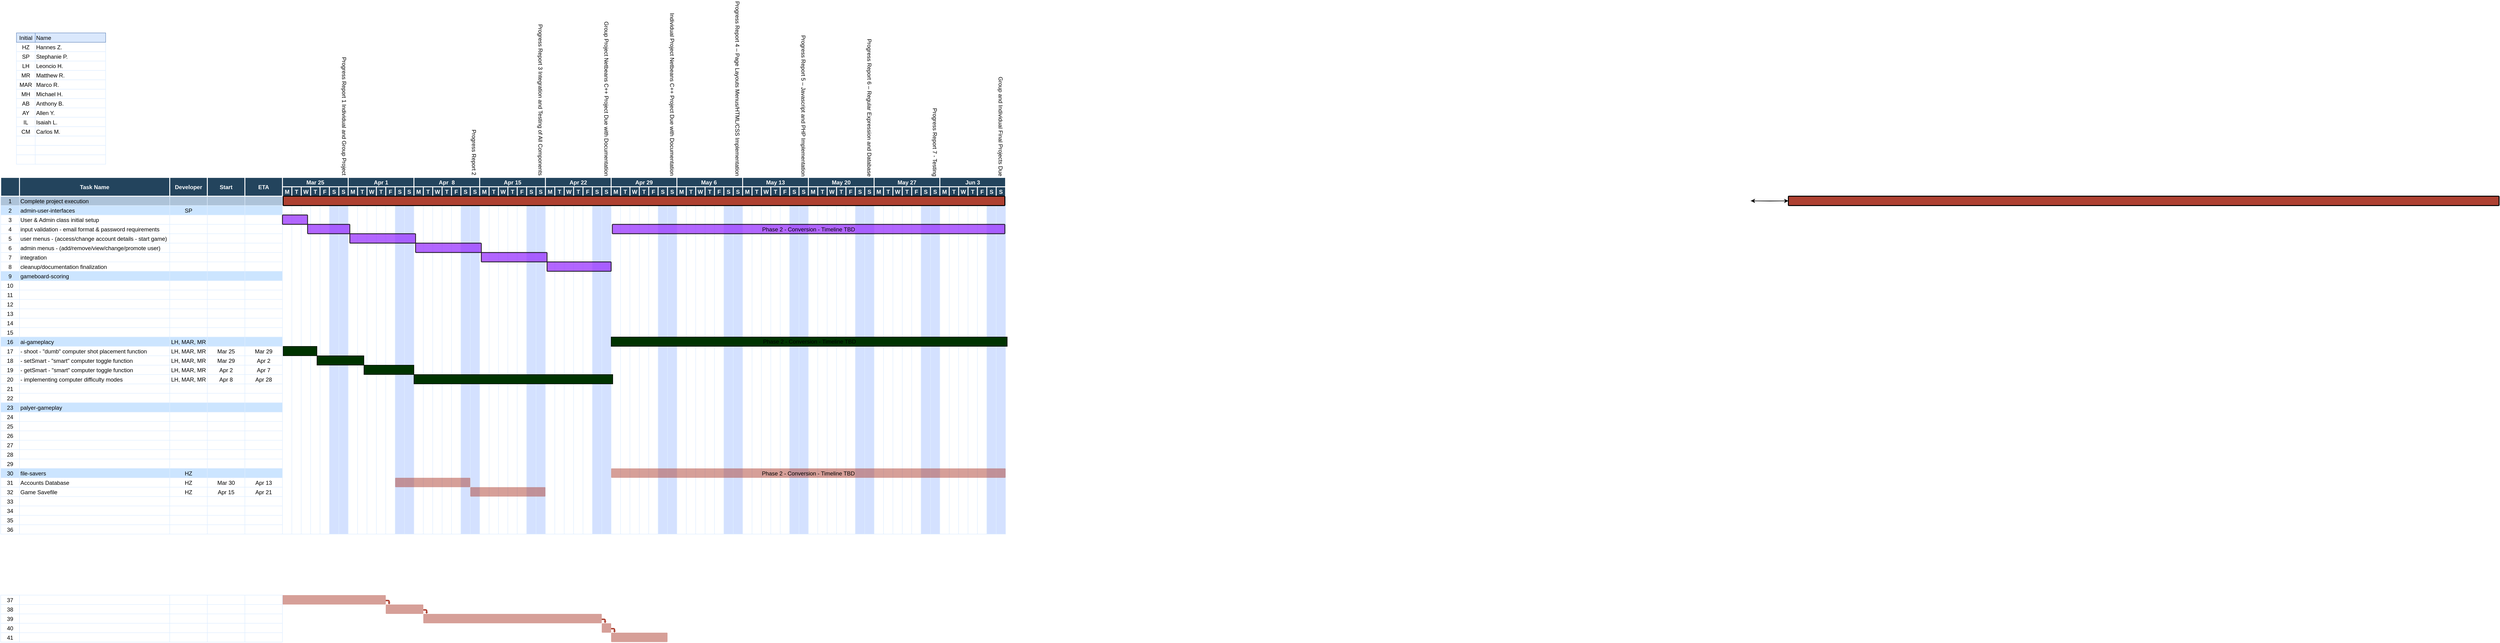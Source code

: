<mxfile version="24.1.0" type="github">
  <diagram name="Page-1" id="8378b5f6-a2b2-b727-a746-972ab9d02e00">
    <mxGraphModel dx="1594" dy="2094.5" grid="1" gridSize="10" guides="1" tooltips="1" connect="0" arrows="1" fold="1" page="1" pageScale="1.5" pageWidth="1169" pageHeight="827" background="none" math="0" shadow="0">
      <root>
        <mxCell id="0" />
        <mxCell id="1" parent="0" />
        <mxCell id="63" value="1" style="strokeColor=#DEEDFF;fillColor=#ADC3D9" parent="1" vertex="1">
          <mxGeometry x="86.5" y="380" width="40" height="20" as="geometry" />
        </mxCell>
        <mxCell id="64" value="Complete project execution" style="align=left;strokeColor=#DEEDFF;fillColor=#ADC3D9" parent="1" vertex="1">
          <mxGeometry x="126.5" y="380" width="320" height="20" as="geometry" />
        </mxCell>
        <mxCell id="65" value="" style="strokeColor=#DEEDFF;fillColor=#ADC3D9" parent="1" vertex="1">
          <mxGeometry x="446.5" y="380" width="80.0" height="20" as="geometry" />
        </mxCell>
        <mxCell id="66" value="" style="strokeColor=#DEEDFF;fillColor=#ADC3D9" parent="1" vertex="1">
          <mxGeometry x="526.5" y="380" width="80.0" height="20" as="geometry" />
        </mxCell>
        <mxCell id="67" value="" style="strokeColor=#DEEDFF;fillColor=#ADC3D9" parent="1" vertex="1">
          <mxGeometry x="606.5" y="380.0" width="80.0" height="20" as="geometry" />
        </mxCell>
        <mxCell id="68" value="" style="strokeColor=#DEEDFF" parent="1" vertex="1">
          <mxGeometry x="686.5" y="380.0" width="20" height="720" as="geometry" />
        </mxCell>
        <mxCell id="69" value="2" style="strokeColor=#DEEDFF;fillColor=#CCE5FF" parent="1" vertex="1">
          <mxGeometry x="86.5" y="400.0" width="40" height="20" as="geometry" />
        </mxCell>
        <mxCell id="70" value="admin-user-interfaces" style="align=left;strokeColor=#DEEDFF;fillColor=#CCE5FF" parent="1" vertex="1">
          <mxGeometry x="126.5" y="400.0" width="320.0" height="20" as="geometry" />
        </mxCell>
        <mxCell id="71" value="SP" style="strokeColor=#DEEDFF;fillColor=#CCE5FF" parent="1" vertex="1">
          <mxGeometry x="446.5" y="400.0" width="80.0" height="20" as="geometry" />
        </mxCell>
        <mxCell id="72" value="" style="strokeColor=#DEEDFF;fillColor=#CCE5FF" parent="1" vertex="1">
          <mxGeometry x="526.5" y="400.0" width="80.0" height="20" as="geometry" />
        </mxCell>
        <mxCell id="73" value="" style="strokeColor=#DEEDFF;fillColor=#CCE5FF" parent="1" vertex="1">
          <mxGeometry x="606.5" y="400.0" width="80.0" height="20" as="geometry" />
        </mxCell>
        <mxCell id="74" value="3" style="strokeColor=#DEEDFF" parent="1" vertex="1">
          <mxGeometry x="86.5" y="420.0" width="40" height="20" as="geometry" />
        </mxCell>
        <mxCell id="75" value="User &amp; Admin class initial setup" style="align=left;strokeColor=#DEEDFF" parent="1" vertex="1">
          <mxGeometry x="126.5" y="420.0" width="320.0" height="20.0" as="geometry" />
        </mxCell>
        <mxCell id="76" value="" style="strokeColor=#DEEDFF" parent="1" vertex="1">
          <mxGeometry x="446.5" y="420.0" width="80.0" height="20" as="geometry" />
        </mxCell>
        <mxCell id="77" value="" style="strokeColor=#DEEDFF" parent="1" vertex="1">
          <mxGeometry x="526.5" y="420.0" width="80.0" height="20" as="geometry" />
        </mxCell>
        <mxCell id="78" value="" style="strokeColor=#DEEDFF" parent="1" vertex="1">
          <mxGeometry x="606.5" y="420" width="80.0" height="20" as="geometry" />
        </mxCell>
        <mxCell id="79" value="4" style="strokeColor=#DEEDFF" parent="1" vertex="1">
          <mxGeometry x="86.5" y="440.0" width="40" height="20" as="geometry" />
        </mxCell>
        <mxCell id="80" value="input validation - email format &amp; password requirements" style="align=left;strokeColor=#DEEDFF" parent="1" vertex="1">
          <mxGeometry x="126.5" y="440.0" width="320" height="20" as="geometry" />
        </mxCell>
        <mxCell id="81" value="" style="strokeColor=#DEEDFF" parent="1" vertex="1">
          <mxGeometry x="446.5" y="440.0" width="80.0" height="20" as="geometry" />
        </mxCell>
        <mxCell id="82" value="" style="strokeColor=#DEEDFF" parent="1" vertex="1">
          <mxGeometry x="526.5" y="440.0" width="80.0" height="20" as="geometry" />
        </mxCell>
        <mxCell id="83" value="" style="strokeColor=#DEEDFF" parent="1" vertex="1">
          <mxGeometry x="606.5" y="440.0" width="80.0" height="20" as="geometry" />
        </mxCell>
        <mxCell id="84" value="5" style="strokeColor=#DEEDFF" parent="1" vertex="1">
          <mxGeometry x="86.5" y="460.0" width="40" height="20" as="geometry" />
        </mxCell>
        <mxCell id="85" value="user menus - (access/change account details - start game)" style="align=left;strokeColor=#DEEDFF" parent="1" vertex="1">
          <mxGeometry x="126.5" y="460.0" width="320.0" height="20" as="geometry" />
        </mxCell>
        <mxCell id="86" value="&#xa;" style="strokeColor=#DEEDFF" parent="1" vertex="1">
          <mxGeometry x="446.5" y="460.0" width="80.0" height="20" as="geometry" />
        </mxCell>
        <mxCell id="87" value="" style="strokeColor=#DEEDFF" parent="1" vertex="1">
          <mxGeometry x="526.5" y="460.0" width="80.0" height="20" as="geometry" />
        </mxCell>
        <mxCell id="88" value="" style="strokeColor=#DEEDFF" parent="1" vertex="1">
          <mxGeometry x="606.5" y="460.0" width="80.0" height="20" as="geometry" />
        </mxCell>
        <mxCell id="89" value="6" style="strokeColor=#DEEDFF" parent="1" vertex="1">
          <mxGeometry x="86.5" y="480.0" width="40" height="20" as="geometry" />
        </mxCell>
        <mxCell id="90" value="admin menus - (add/remove/view/change/promote user)" style="align=left;strokeColor=#DEEDFF" parent="1" vertex="1">
          <mxGeometry x="126.5" y="480.0" width="320.0" height="20" as="geometry" />
        </mxCell>
        <mxCell id="91" value="" style="strokeColor=#DEEDFF" parent="1" vertex="1">
          <mxGeometry x="446.5" y="480.0" width="80.0" height="20" as="geometry" />
        </mxCell>
        <mxCell id="92" value="" style="strokeColor=#DEEDFF" parent="1" vertex="1">
          <mxGeometry x="526.5" y="480.0" width="80.0" height="20" as="geometry" />
        </mxCell>
        <mxCell id="93" value="" style="strokeColor=#DEEDFF" parent="1" vertex="1">
          <mxGeometry x="606.5" y="480.0" width="80.0" height="20" as="geometry" />
        </mxCell>
        <mxCell id="94" value="7" style="strokeColor=#DEEDFF" parent="1" vertex="1">
          <mxGeometry x="86.5" y="500.0" width="40" height="20" as="geometry" />
        </mxCell>
        <mxCell id="95" value="integration" style="align=left;strokeColor=#DEEDFF" parent="1" vertex="1">
          <mxGeometry x="126.5" y="500.0" width="320.0" height="20" as="geometry" />
        </mxCell>
        <mxCell id="96" value="" style="strokeColor=#DEEDFF" parent="1" vertex="1">
          <mxGeometry x="446.5" y="500.0" width="80.0" height="20" as="geometry" />
        </mxCell>
        <mxCell id="97" value="&#xa;" style="strokeColor=#DEEDFF" parent="1" vertex="1">
          <mxGeometry x="526.5" y="500.0" width="80.0" height="20" as="geometry" />
        </mxCell>
        <mxCell id="98" value="&#xa;" style="strokeColor=#DEEDFF" parent="1" vertex="1">
          <mxGeometry x="606.5" y="500.0" width="80.0" height="20" as="geometry" />
        </mxCell>
        <mxCell id="99" value="8" style="strokeColor=#DEEDFF" parent="1" vertex="1">
          <mxGeometry x="86.5" y="520.0" width="40" height="20" as="geometry" />
        </mxCell>
        <mxCell id="100" value="cleanup/documentation finalization" style="align=left;strokeColor=#DEEDFF" parent="1" vertex="1">
          <mxGeometry x="126.5" y="520.0" width="320.0" height="20" as="geometry" />
        </mxCell>
        <mxCell id="101" value="" style="strokeColor=#DEEDFF" parent="1" vertex="1">
          <mxGeometry x="446.5" y="520.0" width="80.0" height="20" as="geometry" />
        </mxCell>
        <mxCell id="102" value="" style="strokeColor=#DEEDFF" parent="1" vertex="1">
          <mxGeometry x="526.5" y="520.0" width="80.0" height="20" as="geometry" />
        </mxCell>
        <mxCell id="103" value="" style="strokeColor=#DEEDFF" parent="1" vertex="1">
          <mxGeometry x="606.5" y="520.0" width="80.0" height="20" as="geometry" />
        </mxCell>
        <mxCell id="104" value="9" style="strokeColor=#DEEDFF;fillColor=#CCE5FF" parent="1" vertex="1">
          <mxGeometry x="86.5" y="540.0" width="40" height="20" as="geometry" />
        </mxCell>
        <mxCell id="105" value="gameboard-scoring" style="align=left;strokeColor=#DEEDFF;fillColor=#CCE5FF" parent="1" vertex="1">
          <mxGeometry x="126.5" y="540.0" width="320.0" height="20.0" as="geometry" />
        </mxCell>
        <mxCell id="106" value="" style="strokeColor=#DEEDFF;fillColor=#CCE5FF" parent="1" vertex="1">
          <mxGeometry x="446.5" y="540.0" width="80.0" height="20" as="geometry" />
        </mxCell>
        <mxCell id="107" value="" style="strokeColor=#DEEDFF;fillColor=#CCE5FF" parent="1" vertex="1">
          <mxGeometry x="526.5" y="540.0" width="80.0" height="20" as="geometry" />
        </mxCell>
        <mxCell id="108" value="" style="strokeColor=#DEEDFF;fillColor=#CCE5FF" parent="1" vertex="1">
          <mxGeometry x="606.5" y="540.0" width="80.0" height="20" as="geometry" />
        </mxCell>
        <mxCell id="109" value="10" style="strokeColor=#DEEDFF" parent="1" vertex="1">
          <mxGeometry x="86.5" y="560.0" width="40" height="20" as="geometry" />
        </mxCell>
        <mxCell id="110" value="" style="align=left;strokeColor=#DEEDFF" parent="1" vertex="1">
          <mxGeometry x="126.5" y="560.0" width="320.0" height="20" as="geometry" />
        </mxCell>
        <mxCell id="111" value="" style="strokeColor=#DEEDFF" parent="1" vertex="1">
          <mxGeometry x="446.5" y="560.0" width="80.0" height="20" as="geometry" />
        </mxCell>
        <mxCell id="112" value="" style="strokeColor=#DEEDFF" parent="1" vertex="1">
          <mxGeometry x="526.5" y="560.0" width="80.0" height="20" as="geometry" />
        </mxCell>
        <mxCell id="113" value="" style="strokeColor=#DEEDFF" parent="1" vertex="1">
          <mxGeometry x="606.5" y="560.0" width="80.0" height="20" as="geometry" />
        </mxCell>
        <mxCell id="114" value="11" style="strokeColor=#DEEDFF" parent="1" vertex="1">
          <mxGeometry x="86.5" y="580.0" width="40" height="20" as="geometry" />
        </mxCell>
        <mxCell id="115" value="" style="align=left;strokeColor=#DEEDFF" parent="1" vertex="1">
          <mxGeometry x="126.5" y="580.0" width="320.0" height="20" as="geometry" />
        </mxCell>
        <mxCell id="116" value="" style="strokeColor=#DEEDFF" parent="1" vertex="1">
          <mxGeometry x="446.5" y="580.0" width="80.0" height="20" as="geometry" />
        </mxCell>
        <mxCell id="117" value="" style="strokeColor=#DEEDFF" parent="1" vertex="1">
          <mxGeometry x="526.5" y="580.0" width="80.0" height="20" as="geometry" />
        </mxCell>
        <mxCell id="118" value="" style="strokeColor=#DEEDFF" parent="1" vertex="1">
          <mxGeometry x="606.5" y="580.0" width="80.0" height="20" as="geometry" />
        </mxCell>
        <mxCell id="119" value="12" style="strokeColor=#DEEDFF" parent="1" vertex="1">
          <mxGeometry x="86.5" y="600.0" width="40" height="20" as="geometry" />
        </mxCell>
        <mxCell id="120" value="" style="align=left;strokeColor=#DEEDFF" parent="1" vertex="1">
          <mxGeometry x="126.5" y="600.0" width="320" height="20" as="geometry" />
        </mxCell>
        <mxCell id="121" value="" style="strokeColor=#DEEDFF" parent="1" vertex="1">
          <mxGeometry x="446.5" y="600.0" width="80.0" height="20" as="geometry" />
        </mxCell>
        <mxCell id="122" value="" style="strokeColor=#DEEDFF" parent="1" vertex="1">
          <mxGeometry x="526.5" y="600.0" width="80.0" height="20" as="geometry" />
        </mxCell>
        <mxCell id="123" value="" style="strokeColor=#DEEDFF" parent="1" vertex="1">
          <mxGeometry x="606.5" y="600.0" width="80.0" height="20" as="geometry" />
        </mxCell>
        <mxCell id="124" value="13" style="strokeColor=#DEEDFF" parent="1" vertex="1">
          <mxGeometry x="86.5" y="620.0" width="40" height="20" as="geometry" />
        </mxCell>
        <mxCell id="125" value="" style="align=left;strokeColor=#DEEDFF" parent="1" vertex="1">
          <mxGeometry x="126.5" y="620.0" width="320" height="20" as="geometry" />
        </mxCell>
        <mxCell id="126" value="" style="strokeColor=#DEEDFF" parent="1" vertex="1">
          <mxGeometry x="446.5" y="620.0" width="80.0" height="20" as="geometry" />
        </mxCell>
        <mxCell id="127" value="" style="strokeColor=#DEEDFF" parent="1" vertex="1">
          <mxGeometry x="526.5" y="620.0" width="80.0" height="20" as="geometry" />
        </mxCell>
        <mxCell id="128" value="" style="strokeColor=#DEEDFF" parent="1" vertex="1">
          <mxGeometry x="606.5" y="620.0" width="80.0" height="20" as="geometry" />
        </mxCell>
        <mxCell id="129" value="14" style="strokeColor=#DEEDFF" parent="1" vertex="1">
          <mxGeometry x="86.5" y="640.0" width="40" height="20" as="geometry" />
        </mxCell>
        <mxCell id="130" value="" style="align=left;strokeColor=#DEEDFF" parent="1" vertex="1">
          <mxGeometry x="126.5" y="640.0" width="320.0" height="20" as="geometry" />
        </mxCell>
        <mxCell id="131" value="" style="strokeColor=#DEEDFF" parent="1" vertex="1">
          <mxGeometry x="446.5" y="640.0" width="80.0" height="20" as="geometry" />
        </mxCell>
        <mxCell id="132" value="" style="strokeColor=#DEEDFF" parent="1" vertex="1">
          <mxGeometry x="526.5" y="640.0" width="80.0" height="20" as="geometry" />
        </mxCell>
        <mxCell id="133" value="" style="strokeColor=#DEEDFF" parent="1" vertex="1">
          <mxGeometry x="606.5" y="640.0" width="80.0" height="20" as="geometry" />
        </mxCell>
        <mxCell id="134" value="15" style="strokeColor=#DEEDFF;fillColor=#FFFFFF" parent="1" vertex="1">
          <mxGeometry x="86.5" y="660.0" width="40" height="20" as="geometry" />
        </mxCell>
        <mxCell id="135" value="" style="align=left;strokeColor=#DEEDFF;fillColor=#FFFFFF" parent="1" vertex="1">
          <mxGeometry x="126.5" y="660.0" width="320.0" height="20" as="geometry" />
        </mxCell>
        <mxCell id="136" value="" style="strokeColor=#DEEDFF;fillColor=#FFFFFF" parent="1" vertex="1">
          <mxGeometry x="446.5" y="660.0" width="80.0" height="20" as="geometry" />
        </mxCell>
        <mxCell id="137" value="" style="strokeColor=#DEEDFF;fillColor=#FFFFFF" parent="1" vertex="1">
          <mxGeometry x="526.5" y="660.0" width="80.0" height="20" as="geometry" />
        </mxCell>
        <mxCell id="138" value="" style="strokeColor=#DEEDFF;fillColor=#FFFFFF" parent="1" vertex="1">
          <mxGeometry x="606.5" y="660.0" width="80.0" height="20" as="geometry" />
        </mxCell>
        <mxCell id="139" value="16" style="strokeColor=#DEEDFF;fillColor=#CCE5FF" parent="1" vertex="1">
          <mxGeometry x="86.5" y="680.0" width="40" height="20" as="geometry" />
        </mxCell>
        <mxCell id="140" value="ai-gameplacy" style="align=left;strokeColor=#DEEDFF;fillColor=#CCE5FF" parent="1" vertex="1">
          <mxGeometry x="126.5" y="680.0" width="320.0" height="20" as="geometry" />
        </mxCell>
        <mxCell id="141" value="LH, MAR, MR" style="strokeColor=#DEEDFF;fillColor=#CCE5FF" parent="1" vertex="1">
          <mxGeometry x="446.5" y="680.0" width="80.0" height="20" as="geometry" />
        </mxCell>
        <mxCell id="142" value="" style="strokeColor=#DEEDFF;fillColor=#CCE5FF" parent="1" vertex="1">
          <mxGeometry x="526.5" y="680.0" width="80.0" height="20" as="geometry" />
        </mxCell>
        <mxCell id="143" value="" style="strokeColor=#DEEDFF;fillColor=#CCE5FF" parent="1" vertex="1">
          <mxGeometry x="606.5" y="680.0" width="80.0" height="20" as="geometry" />
        </mxCell>
        <mxCell id="144" value="17" style="strokeColor=#DEEDFF" parent="1" vertex="1">
          <mxGeometry x="86.5" y="700.0" width="40" height="20" as="geometry" />
        </mxCell>
        <mxCell id="145" value="- shoot - &quot;dumb&quot; computer shot placement function" style="align=left;strokeColor=#DEEDFF" parent="1" vertex="1">
          <mxGeometry x="126.5" y="700.0" width="320.0" height="20" as="geometry" />
        </mxCell>
        <mxCell id="146" value="LH, MAR, MR" style="strokeColor=#DEEDFF" parent="1" vertex="1">
          <mxGeometry x="446.5" y="700.0" width="80.0" height="20" as="geometry" />
        </mxCell>
        <mxCell id="147" value="Mar 25" style="strokeColor=#DEEDFF" parent="1" vertex="1">
          <mxGeometry x="526.5" y="700.0" width="80.0" height="20" as="geometry" />
        </mxCell>
        <mxCell id="148" value="Mar 29" style="strokeColor=#DEEDFF;direction=west;" parent="1" vertex="1">
          <mxGeometry x="606.5" y="700.0" width="80.0" height="20" as="geometry" />
        </mxCell>
        <mxCell id="149" value="18" style="strokeColor=#DEEDFF" parent="1" vertex="1">
          <mxGeometry x="86.5" y="720.0" width="40" height="20" as="geometry" />
        </mxCell>
        <mxCell id="150" value="- setSmart - &quot;smart&quot; computer toggle function" style="align=left;strokeColor=#DEEDFF" parent="1" vertex="1">
          <mxGeometry x="126.5" y="720.0" width="320.0" height="20" as="geometry" />
        </mxCell>
        <mxCell id="151" value="LH, MAR, MR" style="strokeColor=#DEEDFF" parent="1" vertex="1">
          <mxGeometry x="446.5" y="720.0" width="80.0" height="20" as="geometry" />
        </mxCell>
        <mxCell id="152" value="Mar 29" style="strokeColor=#DEEDFF" parent="1" vertex="1">
          <mxGeometry x="526.5" y="720.0" width="80.0" height="20" as="geometry" />
        </mxCell>
        <mxCell id="153" value="Apr 2" style="strokeColor=#DEEDFF" parent="1" vertex="1">
          <mxGeometry x="606.5" y="720.0" width="80.0" height="20" as="geometry" />
        </mxCell>
        <mxCell id="154" value="19" style="strokeColor=#DEEDFF" parent="1" vertex="1">
          <mxGeometry x="86.5" y="740.0" width="40" height="20" as="geometry" />
        </mxCell>
        <mxCell id="155" value="- getSmart - &quot;smart&quot; computer toggle function" style="align=left;strokeColor=#DEEDFF" parent="1" vertex="1">
          <mxGeometry x="126.5" y="740.0" width="320.0" height="20" as="geometry" />
        </mxCell>
        <mxCell id="156" value="LH, MAR, MR" style="strokeColor=#DEEDFF" parent="1" vertex="1">
          <mxGeometry x="446.5" y="740.0" width="80.0" height="20" as="geometry" />
        </mxCell>
        <mxCell id="157" value="Apr 2" style="strokeColor=#DEEDFF" parent="1" vertex="1">
          <mxGeometry x="526.5" y="740.0" width="80.0" height="20" as="geometry" />
        </mxCell>
        <mxCell id="158" value="Apr 7" style="strokeColor=#DEEDFF" parent="1" vertex="1">
          <mxGeometry x="606.5" y="740.0" width="80.0" height="20" as="geometry" />
        </mxCell>
        <mxCell id="159" value="20" style="strokeColor=#DEEDFF" parent="1" vertex="1">
          <mxGeometry x="86.5" y="760.0" width="40" height="20" as="geometry" />
        </mxCell>
        <mxCell id="160" value="- implementing computer difficulty modes" style="align=left;strokeColor=#DEEDFF" parent="1" vertex="1">
          <mxGeometry x="126.5" y="760.0" width="320.0" height="20" as="geometry" />
        </mxCell>
        <mxCell id="161" value="LH, MAR, MR" style="strokeColor=#DEEDFF" parent="1" vertex="1">
          <mxGeometry x="446.5" y="760.0" width="80.0" height="20" as="geometry" />
        </mxCell>
        <mxCell id="162" value="Apr 8" style="strokeColor=#DEEDFF" parent="1" vertex="1">
          <mxGeometry x="526.5" y="760.0" width="80.0" height="20" as="geometry" />
        </mxCell>
        <mxCell id="163" value="Apr 28" style="strokeColor=#DEEDFF" parent="1" vertex="1">
          <mxGeometry x="606.5" y="760.0" width="80.0" height="20" as="geometry" />
        </mxCell>
        <mxCell id="164" value="21" style="strokeColor=#DEEDFF" parent="1" vertex="1">
          <mxGeometry x="86.5" y="780.0" width="40" height="20" as="geometry" />
        </mxCell>
        <mxCell id="165" value="" style="align=left;strokeColor=#DEEDFF" parent="1" vertex="1">
          <mxGeometry x="126.5" y="780.0" width="320.0" height="20" as="geometry" />
        </mxCell>
        <mxCell id="166" value="" style="strokeColor=#DEEDFF" parent="1" vertex="1">
          <mxGeometry x="446.5" y="780.0" width="80.0" height="20" as="geometry" />
        </mxCell>
        <mxCell id="167" value="" style="strokeColor=#DEEDFF" parent="1" vertex="1">
          <mxGeometry x="526.5" y="780.0" width="80.0" height="20" as="geometry" />
        </mxCell>
        <mxCell id="168" value="" style="strokeColor=#DEEDFF" parent="1" vertex="1">
          <mxGeometry x="606.5" y="780.0" width="80.0" height="20" as="geometry" />
        </mxCell>
        <mxCell id="169" value="22" style="strokeColor=#DEEDFF" parent="1" vertex="1">
          <mxGeometry x="86.5" y="800.0" width="40" height="20" as="geometry" />
        </mxCell>
        <mxCell id="170" value="" style="align=left;strokeColor=#DEEDFF" parent="1" vertex="1">
          <mxGeometry x="126.5" y="800.0" width="320.0" height="20" as="geometry" />
        </mxCell>
        <mxCell id="171" value="" style="strokeColor=#DEEDFF" parent="1" vertex="1">
          <mxGeometry x="446.5" y="800.0" width="80.0" height="20" as="geometry" />
        </mxCell>
        <mxCell id="172" value="" style="strokeColor=#DEEDFF" parent="1" vertex="1">
          <mxGeometry x="526.5" y="800.0" width="80.0" height="20" as="geometry" />
        </mxCell>
        <mxCell id="173" value="" style="strokeColor=#DEEDFF" parent="1" vertex="1">
          <mxGeometry x="606.5" y="800.0" width="80.0" height="20" as="geometry" />
        </mxCell>
        <mxCell id="179" value="24" style="strokeColor=#DEEDFF" parent="1" vertex="1">
          <mxGeometry x="86.5" y="840.0" width="40" height="20" as="geometry" />
        </mxCell>
        <mxCell id="180" value="" style="align=left;strokeColor=#DEEDFF" parent="1" vertex="1">
          <mxGeometry x="126.5" y="840.0" width="320.0" height="20" as="geometry" />
        </mxCell>
        <mxCell id="181" value="" style="strokeColor=#DEEDFF" parent="1" vertex="1">
          <mxGeometry x="446.5" y="840.0" width="80.0" height="20" as="geometry" />
        </mxCell>
        <mxCell id="182" value="" style="strokeColor=#DEEDFF" parent="1" vertex="1">
          <mxGeometry x="526.5" y="840.0" width="80.0" height="20" as="geometry" />
        </mxCell>
        <mxCell id="183" value="" style="strokeColor=#DEEDFF" parent="1" vertex="1">
          <mxGeometry x="606.5" y="840.0" width="80.0" height="20" as="geometry" />
        </mxCell>
        <mxCell id="184" value="25" style="strokeColor=#DEEDFF" parent="1" vertex="1">
          <mxGeometry x="86.5" y="860.0" width="40" height="20" as="geometry" />
        </mxCell>
        <mxCell id="185" value="" style="align=left;strokeColor=#DEEDFF" parent="1" vertex="1">
          <mxGeometry x="126.5" y="860.0" width="320.0" height="20" as="geometry" />
        </mxCell>
        <mxCell id="186" value="" style="strokeColor=#DEEDFF" parent="1" vertex="1">
          <mxGeometry x="446.5" y="860.0" width="80.0" height="20" as="geometry" />
        </mxCell>
        <mxCell id="187" value="" style="strokeColor=#DEEDFF" parent="1" vertex="1">
          <mxGeometry x="526.5" y="860.0" width="80.0" height="20" as="geometry" />
        </mxCell>
        <mxCell id="188" value="" style="strokeColor=#DEEDFF" parent="1" vertex="1">
          <mxGeometry x="606.5" y="860.0" width="80.0" height="20" as="geometry" />
        </mxCell>
        <mxCell id="189" value="26" style="strokeColor=#DEEDFF" parent="1" vertex="1">
          <mxGeometry x="86.5" y="880.0" width="40" height="20" as="geometry" />
        </mxCell>
        <mxCell id="190" value="" style="align=left;strokeColor=#DEEDFF" parent="1" vertex="1">
          <mxGeometry x="126.5" y="880.0" width="320.0" height="20" as="geometry" />
        </mxCell>
        <mxCell id="191" value="" style="strokeColor=#DEEDFF" parent="1" vertex="1">
          <mxGeometry x="446.5" y="880.0" width="80.0" height="20" as="geometry" />
        </mxCell>
        <mxCell id="192" value="" style="strokeColor=#DEEDFF" parent="1" vertex="1">
          <mxGeometry x="526.5" y="880.0" width="80.0" height="20" as="geometry" />
        </mxCell>
        <mxCell id="193" value="" style="strokeColor=#DEEDFF" parent="1" vertex="1">
          <mxGeometry x="606.5" y="880.0" width="80.0" height="20" as="geometry" />
        </mxCell>
        <mxCell id="194" value="" style="strokeColor=#DEEDFF" parent="1" vertex="1">
          <mxGeometry x="706.5" y="380.0" width="20" height="720" as="geometry" />
        </mxCell>
        <mxCell id="195" value="" style="strokeColor=#DEEDFF" parent="1" vertex="1">
          <mxGeometry x="726.5" y="380.0" width="20" height="720" as="geometry" />
        </mxCell>
        <mxCell id="196" value="" style="strokeColor=#DEEDFF" parent="1" vertex="1">
          <mxGeometry x="746.5" y="380.0" width="20" height="720" as="geometry" />
        </mxCell>
        <mxCell id="197" value="" style="strokeColor=#DEEDFF" parent="1" vertex="1">
          <mxGeometry x="766.5" y="380.0" width="20" height="720" as="geometry" />
        </mxCell>
        <mxCell id="198" value="" style="strokeColor=#DEEDFF;fillColor=#D4E1FF" parent="1" vertex="1">
          <mxGeometry x="786.5" y="380.0" width="20" height="720" as="geometry" />
        </mxCell>
        <mxCell id="199" value="" style="strokeColor=#DEEDFF;fillColor=#D4E1FF" parent="1" vertex="1">
          <mxGeometry x="806.5" y="380.0" width="20" height="720" as="geometry" />
        </mxCell>
        <mxCell id="200" value="" style="strokeColor=#DEEDFF" parent="1" vertex="1">
          <mxGeometry x="826.5" y="380.0" width="20" height="720" as="geometry" />
        </mxCell>
        <mxCell id="201" value="" style="strokeColor=#DEEDFF" parent="1" vertex="1">
          <mxGeometry x="846.5" y="380.0" width="20" height="720" as="geometry" />
        </mxCell>
        <mxCell id="202" value="" style="strokeColor=#DEEDFF" parent="1" vertex="1">
          <mxGeometry x="866.5" y="380.0" width="20" height="720" as="geometry" />
        </mxCell>
        <mxCell id="203" value="" style="strokeColor=#DEEDFF" parent="1" vertex="1">
          <mxGeometry x="886.5" y="380.0" width="20" height="720" as="geometry" />
        </mxCell>
        <mxCell id="204" value="" style="strokeColor=#DEEDFF" parent="1" vertex="1">
          <mxGeometry x="906.5" y="380.0" width="20" height="720" as="geometry" />
        </mxCell>
        <mxCell id="205" value="" style="strokeColor=#DEEDFF;fillColor=#D4E1FF" parent="1" vertex="1">
          <mxGeometry x="926.5" y="380.0" width="20" height="720" as="geometry" />
        </mxCell>
        <mxCell id="206" value="" style="strokeColor=#DEEDFF;fillColor=#D4E1FF" parent="1" vertex="1">
          <mxGeometry x="946.5" y="380.0" width="20" height="720" as="geometry" />
        </mxCell>
        <mxCell id="207" value="" style="strokeColor=#DEEDFF" parent="1" vertex="1">
          <mxGeometry x="966.5" y="380.0" width="20" height="720" as="geometry" />
        </mxCell>
        <mxCell id="208" value="" style="strokeColor=#DEEDFF" parent="1" vertex="1">
          <mxGeometry x="986.5" y="380.0" width="20" height="720" as="geometry" />
        </mxCell>
        <mxCell id="209" value="" style="strokeColor=#DEEDFF" parent="1" vertex="1">
          <mxGeometry x="1006.5" y="380.0" width="20" height="720" as="geometry" />
        </mxCell>
        <mxCell id="210" value="" style="strokeColor=#DEEDFF" parent="1" vertex="1">
          <mxGeometry x="1026.5" y="380.0" width="20" height="720" as="geometry" />
        </mxCell>
        <mxCell id="211" value="" style="strokeColor=#DEEDFF" parent="1" vertex="1">
          <mxGeometry x="1046.5" y="380.0" width="20" height="720" as="geometry" />
        </mxCell>
        <mxCell id="212" value="" style="strokeColor=#DEEDFF;fillColor=#D4E1FF" parent="1" vertex="1">
          <mxGeometry x="1066.5" y="380.0" width="20" height="720" as="geometry" />
        </mxCell>
        <mxCell id="213" value="" style="strokeColor=#DEEDFF;fillColor=#D4E1FF" parent="1" vertex="1">
          <mxGeometry x="1086.5" y="380.0" width="20" height="720" as="geometry" />
        </mxCell>
        <mxCell id="214" value="" style="strokeColor=#DEEDFF" parent="1" vertex="1">
          <mxGeometry x="1106.5" y="380.0" width="20" height="720" as="geometry" />
        </mxCell>
        <mxCell id="215" value="" style="strokeColor=#DEEDFF" parent="1" vertex="1">
          <mxGeometry x="1126.5" y="380.0" width="20" height="720" as="geometry" />
        </mxCell>
        <mxCell id="216" value="" style="strokeColor=#DEEDFF" parent="1" vertex="1">
          <mxGeometry x="1146.5" y="380.0" width="20" height="720" as="geometry" />
        </mxCell>
        <mxCell id="217" value="" style="strokeColor=#DEEDFF" parent="1" vertex="1">
          <mxGeometry x="1166.5" y="380.0" width="20" height="720" as="geometry" />
        </mxCell>
        <mxCell id="218" value="" style="strokeColor=#DEEDFF" parent="1" vertex="1">
          <mxGeometry x="1186.5" y="380.0" width="20" height="720" as="geometry" />
        </mxCell>
        <mxCell id="219" value="" style="strokeColor=#DEEDFF;fillColor=#D4E1FF" parent="1" vertex="1">
          <mxGeometry x="1206.5" y="380.0" width="20" height="720" as="geometry" />
        </mxCell>
        <mxCell id="220" value="" style="strokeColor=#DEEDFF;fillColor=#D4E1FF" parent="1" vertex="1">
          <mxGeometry x="1226.5" y="380.0" width="20" height="720" as="geometry" />
        </mxCell>
        <mxCell id="221" value="" style="strokeColor=#DEEDFF" parent="1" vertex="1">
          <mxGeometry x="1386.5" y="380.0" width="20" height="720" as="geometry" />
        </mxCell>
        <mxCell id="222" value="" style="strokeColor=#DEEDFF" parent="1" vertex="1">
          <mxGeometry x="1406.5" y="380.0" width="20" height="720" as="geometry" />
        </mxCell>
        <mxCell id="223" value="" style="strokeColor=#DEEDFF" parent="1" vertex="1">
          <mxGeometry x="1426.5" y="380.0" width="20" height="720" as="geometry" />
        </mxCell>
        <mxCell id="224" value="" style="strokeColor=#DEEDFF" parent="1" vertex="1">
          <mxGeometry x="1446.5" y="380.0" width="20" height="720" as="geometry" />
        </mxCell>
        <mxCell id="225" value="" style="strokeColor=#DEEDFF" parent="1" vertex="1">
          <mxGeometry x="1466.5" y="380.0" width="20" height="720" as="geometry" />
        </mxCell>
        <mxCell id="226" value="" style="strokeColor=#DEEDFF;fillColor=#D4E1FF" parent="1" vertex="1">
          <mxGeometry x="1486.5" y="380.0" width="20" height="720" as="geometry" />
        </mxCell>
        <mxCell id="227" value="" style="strokeColor=#DEEDFF;fillColor=#D4E1FF" parent="1" vertex="1">
          <mxGeometry x="1506.5" y="380.0" width="20" height="720" as="geometry" />
        </mxCell>
        <mxCell id="228" value="" style="strokeColor=#DEEDFF" parent="1" vertex="1">
          <mxGeometry x="1526.5" y="380.0" width="20" height="720" as="geometry" />
        </mxCell>
        <mxCell id="229" value="" style="strokeColor=#DEEDFF" parent="1" vertex="1">
          <mxGeometry x="1546.5" y="380.0" width="20" height="720" as="geometry" />
        </mxCell>
        <mxCell id="230" value="" style="strokeColor=#DEEDFF" parent="1" vertex="1">
          <mxGeometry x="1566.5" y="380.0" width="20" height="720" as="geometry" />
        </mxCell>
        <mxCell id="231" value="" style="strokeColor=#DEEDFF" parent="1" vertex="1">
          <mxGeometry x="1586.5" y="380.0" width="20" height="720" as="geometry" />
        </mxCell>
        <mxCell id="232" value="" style="strokeColor=#DEEDFF" parent="1" vertex="1">
          <mxGeometry x="1606.5" y="380.0" width="20" height="720" as="geometry" />
        </mxCell>
        <mxCell id="233" value="" style="strokeColor=#DEEDFF;fillColor=#D4E1FF" parent="1" vertex="1">
          <mxGeometry x="1626.5" y="380.0" width="20" height="720" as="geometry" />
        </mxCell>
        <mxCell id="234" value="" style="strokeColor=#DEEDFF;fillColor=#D4E1FF" parent="1" vertex="1">
          <mxGeometry x="1646.5" y="380.0" width="20" height="720" as="geometry" />
        </mxCell>
        <mxCell id="235" value="" style="strokeColor=#DEEDFF" parent="1" vertex="1">
          <mxGeometry x="1666.5" y="380.0" width="20" height="720" as="geometry" />
        </mxCell>
        <mxCell id="236" value="" style="strokeColor=#DEEDFF" parent="1" vertex="1">
          <mxGeometry x="1686.5" y="380.0" width="20" height="720" as="geometry" />
        </mxCell>
        <mxCell id="237" value="" style="strokeColor=#DEEDFF" parent="1" vertex="1">
          <mxGeometry x="1706.5" y="380.0" width="20" height="720" as="geometry" />
        </mxCell>
        <mxCell id="238" value="" style="strokeColor=#DEEDFF" parent="1" vertex="1">
          <mxGeometry x="1726.5" y="380.0" width="20" height="720" as="geometry" />
        </mxCell>
        <mxCell id="239" value="" style="strokeColor=#DEEDFF" parent="1" vertex="1">
          <mxGeometry x="1746.5" y="380.0" width="20" height="720" as="geometry" />
        </mxCell>
        <mxCell id="240" value="" style="strokeColor=#DEEDFF;fillColor=#D4E1FF" parent="1" vertex="1">
          <mxGeometry x="1766.5" y="380.0" width="20" height="720" as="geometry" />
        </mxCell>
        <mxCell id="241" value="" style="strokeColor=#DEEDFF;fillColor=#D4E1FF" parent="1" vertex="1">
          <mxGeometry x="1786.5" y="380.0" width="20" height="720" as="geometry" />
        </mxCell>
        <mxCell id="2" value="Task Name" style="fillColor=#23445D;strokeColor=#FFFFFF;strokeWidth=2;fontColor=#FFFFFF;fontStyle=1" parent="1" vertex="1">
          <mxGeometry x="126.5" y="340" width="320" height="40" as="geometry" />
        </mxCell>
        <mxCell id="3" value="" style="fillColor=#23445D;strokeColor=#FFFFFF;strokeWidth=2;fontColor=#FFFFFF;fontStyle=1" parent="1" vertex="1">
          <mxGeometry x="86.5" y="340" width="40" height="40" as="geometry" />
        </mxCell>
        <mxCell id="4" value="Mar 25" style="fillColor=#23445D;strokeColor=#FFFFFF;strokeWidth=2;fontColor=#FFFFFF;fontStyle=1" parent="1" vertex="1">
          <mxGeometry x="686.5" y="340.0" width="140" height="20" as="geometry" />
        </mxCell>
        <mxCell id="5" value="M" style="fillColor=#23445D;strokeColor=#FFFFFF;strokeWidth=2;fontColor=#FFFFFF;fontStyle=1" parent="1" vertex="1">
          <mxGeometry x="686.5" y="360.0" width="20" height="20" as="geometry" />
        </mxCell>
        <mxCell id="6" value="T" style="fillColor=#23445D;strokeColor=#FFFFFF;strokeWidth=2;fontColor=#FFFFFF;fontStyle=1" parent="1" vertex="1">
          <mxGeometry x="706.5" y="360.0" width="20" height="20" as="geometry" />
        </mxCell>
        <mxCell id="7" value="W" style="fillColor=#23445D;strokeColor=#FFFFFF;strokeWidth=2;fontColor=#FFFFFF;fontStyle=1" parent="1" vertex="1">
          <mxGeometry x="726.5" y="360.0" width="20" height="20" as="geometry" />
        </mxCell>
        <mxCell id="8" value="T" style="fillColor=#23445D;strokeColor=#FFFFFF;strokeWidth=2;fontColor=#FFFFFF;fontStyle=1" parent="1" vertex="1">
          <mxGeometry x="746.5" y="360.0" width="20" height="20" as="geometry" />
        </mxCell>
        <mxCell id="9" value="F" style="fillColor=#23445D;strokeColor=#FFFFFF;strokeWidth=2;fontColor=#FFFFFF;fontStyle=1" parent="1" vertex="1">
          <mxGeometry x="766.5" y="360.0" width="20" height="20" as="geometry" />
        </mxCell>
        <mxCell id="10" value="S" style="fillColor=#23445D;strokeColor=#FFFFFF;strokeWidth=2;fontColor=#FFFFFF;fontStyle=1" parent="1" vertex="1">
          <mxGeometry x="786.5" y="360.0" width="20" height="20" as="geometry" />
        </mxCell>
        <mxCell id="11" value="S" style="fillColor=#23445D;strokeColor=#FFFFFF;strokeWidth=2;fontColor=#FFFFFF;fontStyle=1" parent="1" vertex="1">
          <mxGeometry x="806.5" y="360.0" width="20" height="20" as="geometry" />
        </mxCell>
        <mxCell id="12" value="Developer" style="fillColor=#23445D;strokeColor=#FFFFFF;strokeWidth=2;fontColor=#FFFFFF;fontStyle=1" parent="1" vertex="1">
          <mxGeometry x="446.5" y="340.0" width="80.0" height="40.0" as="geometry" />
        </mxCell>
        <mxCell id="13" value="Start" style="fillColor=#23445D;strokeColor=#FFFFFF;strokeWidth=2;fontColor=#FFFFFF;fontStyle=1" parent="1" vertex="1">
          <mxGeometry x="526.5" y="340.0" width="80.0" height="40.0" as="geometry" />
        </mxCell>
        <mxCell id="14" value="ETA" style="fillColor=#23445D;strokeColor=#FFFFFF;strokeWidth=2;fontColor=#FFFFFF;fontStyle=1" parent="1" vertex="1">
          <mxGeometry x="606.5" y="340.0" width="80.0" height="40.0" as="geometry" />
        </mxCell>
        <mxCell id="15" value="Apr 1" style="fillColor=#23445D;strokeColor=#FFFFFF;strokeWidth=2;fontColor=#FFFFFF;fontStyle=1" parent="1" vertex="1">
          <mxGeometry x="826.5" y="340.0" width="140" height="20" as="geometry" />
        </mxCell>
        <mxCell id="16" value="M" style="fillColor=#23445D;strokeColor=#FFFFFF;strokeWidth=2;fontColor=#FFFFFF;fontStyle=1" parent="1" vertex="1">
          <mxGeometry x="826.5" y="360.0" width="20" height="20" as="geometry" />
        </mxCell>
        <mxCell id="17" value="T" style="fillColor=#23445D;strokeColor=#FFFFFF;strokeWidth=2;fontColor=#FFFFFF;fontStyle=1" parent="1" vertex="1">
          <mxGeometry x="846.5" y="360.0" width="20" height="20" as="geometry" />
        </mxCell>
        <mxCell id="18" value="W" style="fillColor=#23445D;strokeColor=#FFFFFF;strokeWidth=2;fontColor=#FFFFFF;fontStyle=1" parent="1" vertex="1">
          <mxGeometry x="866.5" y="360.0" width="20" height="20" as="geometry" />
        </mxCell>
        <mxCell id="19" value="T" style="fillColor=#23445D;strokeColor=#FFFFFF;strokeWidth=2;fontColor=#FFFFFF;fontStyle=1" parent="1" vertex="1">
          <mxGeometry x="886.5" y="360.0" width="20" height="20" as="geometry" />
        </mxCell>
        <mxCell id="20" value="F" style="fillColor=#23445D;strokeColor=#FFFFFF;strokeWidth=2;fontColor=#FFFFFF;fontStyle=1" parent="1" vertex="1">
          <mxGeometry x="906.5" y="360.0" width="20" height="20" as="geometry" />
        </mxCell>
        <mxCell id="21" value="S" style="fillColor=#23445D;strokeColor=#FFFFFF;strokeWidth=2;fontColor=#FFFFFF;fontStyle=1" parent="1" vertex="1">
          <mxGeometry x="926.5" y="360.0" width="20" height="20" as="geometry" />
        </mxCell>
        <mxCell id="22" value="S" style="fillColor=#23445D;strokeColor=#FFFFFF;strokeWidth=2;fontColor=#FFFFFF;fontStyle=1" parent="1" vertex="1">
          <mxGeometry x="946.5" y="360.0" width="20" height="20" as="geometry" />
        </mxCell>
        <mxCell id="23" value="Apr  8" style="fillColor=#23445D;strokeColor=#FFFFFF;strokeWidth=2;fontColor=#FFFFFF;fontStyle=1" parent="1" vertex="1">
          <mxGeometry x="966.5" y="340.0" width="140" height="20" as="geometry" />
        </mxCell>
        <mxCell id="24" value="M" style="fillColor=#23445D;strokeColor=#FFFFFF;strokeWidth=2;fontColor=#FFFFFF;fontStyle=1" parent="1" vertex="1">
          <mxGeometry x="966.5" y="360.0" width="20" height="20" as="geometry" />
        </mxCell>
        <mxCell id="25" value="T" style="fillColor=#23445D;strokeColor=#FFFFFF;strokeWidth=2;fontColor=#FFFFFF;fontStyle=1" parent="1" vertex="1">
          <mxGeometry x="986.5" y="360.0" width="20" height="20" as="geometry" />
        </mxCell>
        <mxCell id="26" value="W" style="fillColor=#23445D;strokeColor=#FFFFFF;strokeWidth=2;fontColor=#FFFFFF;fontStyle=1" parent="1" vertex="1">
          <mxGeometry x="1006.5" y="360.0" width="20" height="20" as="geometry" />
        </mxCell>
        <mxCell id="27" value="T" style="fillColor=#23445D;strokeColor=#FFFFFF;strokeWidth=2;fontColor=#FFFFFF;fontStyle=1" parent="1" vertex="1">
          <mxGeometry x="1026.5" y="360.0" width="20" height="20" as="geometry" />
        </mxCell>
        <mxCell id="28" value="F" style="fillColor=#23445D;strokeColor=#FFFFFF;strokeWidth=2;fontColor=#FFFFFF;fontStyle=1" parent="1" vertex="1">
          <mxGeometry x="1046.5" y="360.0" width="20" height="20" as="geometry" />
        </mxCell>
        <mxCell id="29" value="S" style="fillColor=#23445D;strokeColor=#FFFFFF;strokeWidth=2;fontColor=#FFFFFF;fontStyle=1" parent="1" vertex="1">
          <mxGeometry x="1066.5" y="360.0" width="20" height="20" as="geometry" />
        </mxCell>
        <mxCell id="30" value="S" style="fillColor=#23445D;strokeColor=#FFFFFF;strokeWidth=2;fontColor=#FFFFFF;fontStyle=1" parent="1" vertex="1">
          <mxGeometry x="1086.5" y="360.0" width="20" height="20" as="geometry" />
        </mxCell>
        <mxCell id="31" value="Apr 15" style="fillColor=#23445D;strokeColor=#FFFFFF;strokeWidth=2;fontColor=#FFFFFF;fontStyle=1" parent="1" vertex="1">
          <mxGeometry x="1106.5" y="340.0" width="140" height="20" as="geometry" />
        </mxCell>
        <mxCell id="32" value="M" style="fillColor=#23445D;strokeColor=#FFFFFF;strokeWidth=2;fontColor=#FFFFFF;fontStyle=1" parent="1" vertex="1">
          <mxGeometry x="1106.5" y="360.0" width="20" height="20" as="geometry" />
        </mxCell>
        <mxCell id="33" value="T" style="fillColor=#23445D;strokeColor=#FFFFFF;strokeWidth=2;fontColor=#FFFFFF;fontStyle=1" parent="1" vertex="1">
          <mxGeometry x="1126.5" y="360.0" width="20" height="20" as="geometry" />
        </mxCell>
        <mxCell id="34" value="W" style="fillColor=#23445D;strokeColor=#FFFFFF;strokeWidth=2;fontColor=#FFFFFF;fontStyle=1" parent="1" vertex="1">
          <mxGeometry x="1146.5" y="360.0" width="20" height="20" as="geometry" />
        </mxCell>
        <mxCell id="35" value="T" style="fillColor=#23445D;strokeColor=#FFFFFF;strokeWidth=2;fontColor=#FFFFFF;fontStyle=1" parent="1" vertex="1">
          <mxGeometry x="1166.5" y="360.0" width="20" height="20" as="geometry" />
        </mxCell>
        <mxCell id="36" value="F" style="fillColor=#23445D;strokeColor=#FFFFFF;strokeWidth=2;fontColor=#FFFFFF;fontStyle=1" parent="1" vertex="1">
          <mxGeometry x="1186.5" y="360" width="20" height="20" as="geometry" />
        </mxCell>
        <mxCell id="37" value="S" style="fillColor=#23445D;strokeColor=#FFFFFF;strokeWidth=2;fontColor=#FFFFFF;fontStyle=1" parent="1" vertex="1">
          <mxGeometry x="1206.5" y="360" width="20" height="20" as="geometry" />
        </mxCell>
        <mxCell id="38" value="S" style="fillColor=#23445D;strokeColor=#FFFFFF;strokeWidth=2;fontColor=#FFFFFF;fontStyle=1" parent="1" vertex="1">
          <mxGeometry x="1226.5" y="360" width="20" height="20" as="geometry" />
        </mxCell>
        <mxCell id="39" value="Apr 29" style="fillColor=#23445D;strokeColor=#FFFFFF;strokeWidth=2;fontColor=#FFFFFF;fontStyle=1" parent="1" vertex="1">
          <mxGeometry x="1386.5" y="340.0" width="140" height="20" as="geometry" />
        </mxCell>
        <mxCell id="40" value="M" style="fillColor=#23445D;strokeColor=#FFFFFF;strokeWidth=2;fontColor=#FFFFFF;fontStyle=1" parent="1" vertex="1">
          <mxGeometry x="1386.5" y="360.0" width="20" height="20" as="geometry" />
        </mxCell>
        <mxCell id="41" value="T" style="fillColor=#23445D;strokeColor=#FFFFFF;strokeWidth=2;fontColor=#FFFFFF;fontStyle=1" parent="1" vertex="1">
          <mxGeometry x="1406.5" y="360.0" width="20" height="20" as="geometry" />
        </mxCell>
        <mxCell id="42" value="W" style="fillColor=#23445D;strokeColor=#FFFFFF;strokeWidth=2;fontColor=#FFFFFF;fontStyle=1" parent="1" vertex="1">
          <mxGeometry x="1426.5" y="360.0" width="20" height="20" as="geometry" />
        </mxCell>
        <mxCell id="43" value="T" style="fillColor=#23445D;strokeColor=#FFFFFF;strokeWidth=2;fontColor=#FFFFFF;fontStyle=1" parent="1" vertex="1">
          <mxGeometry x="1446.5" y="360.0" width="20" height="20" as="geometry" />
        </mxCell>
        <mxCell id="44" value="F" style="fillColor=#23445D;strokeColor=#FFFFFF;strokeWidth=2;fontColor=#FFFFFF;fontStyle=1" parent="1" vertex="1">
          <mxGeometry x="1466.5" y="360" width="20" height="20" as="geometry" />
        </mxCell>
        <mxCell id="45" value="S" style="fillColor=#23445D;strokeColor=#FFFFFF;strokeWidth=2;fontColor=#FFFFFF;fontStyle=1" parent="1" vertex="1">
          <mxGeometry x="1486.5" y="360" width="20" height="20" as="geometry" />
        </mxCell>
        <mxCell id="46" value="S" style="fillColor=#23445D;strokeColor=#FFFFFF;strokeWidth=2;fontColor=#FFFFFF;fontStyle=1" parent="1" vertex="1">
          <mxGeometry x="1506.5" y="360" width="20" height="20" as="geometry" />
        </mxCell>
        <mxCell id="47" value="May 6 " style="fillColor=#23445D;strokeColor=#FFFFFF;strokeWidth=2;fontColor=#FFFFFF;fontStyle=1" parent="1" vertex="1">
          <mxGeometry x="1526.5" y="340" width="140" height="20" as="geometry" />
        </mxCell>
        <mxCell id="48" value="M" style="fillColor=#23445D;strokeColor=#FFFFFF;strokeWidth=2;fontColor=#FFFFFF;fontStyle=1" parent="1" vertex="1">
          <mxGeometry x="1526.5" y="360" width="20" height="20" as="geometry" />
        </mxCell>
        <mxCell id="49" value="T" style="fillColor=#23445D;strokeColor=#FFFFFF;strokeWidth=2;fontColor=#FFFFFF;fontStyle=1" parent="1" vertex="1">
          <mxGeometry x="1546.5" y="360" width="20" height="20" as="geometry" />
        </mxCell>
        <mxCell id="50" value="W" style="fillColor=#23445D;strokeColor=#FFFFFF;strokeWidth=2;fontColor=#FFFFFF;fontStyle=1" parent="1" vertex="1">
          <mxGeometry x="1566.5" y="360" width="20" height="20" as="geometry" />
        </mxCell>
        <mxCell id="51" value="T" style="fillColor=#23445D;strokeColor=#FFFFFF;strokeWidth=2;fontColor=#FFFFFF;fontStyle=1" parent="1" vertex="1">
          <mxGeometry x="1586.5" y="360" width="20" height="20" as="geometry" />
        </mxCell>
        <mxCell id="52" value="F" style="fillColor=#23445D;strokeColor=#FFFFFF;strokeWidth=2;fontColor=#FFFFFF;fontStyle=1" parent="1" vertex="1">
          <mxGeometry x="1606.5" y="360" width="20" height="20" as="geometry" />
        </mxCell>
        <mxCell id="53" value="S" style="fillColor=#23445D;strokeColor=#FFFFFF;strokeWidth=2;fontColor=#FFFFFF;fontStyle=1" parent="1" vertex="1">
          <mxGeometry x="1626.5" y="360" width="20" height="20" as="geometry" />
        </mxCell>
        <mxCell id="54" value="S" style="fillColor=#23445D;strokeColor=#FFFFFF;strokeWidth=2;fontColor=#FFFFFF;fontStyle=1" parent="1" vertex="1">
          <mxGeometry x="1646.5" y="360" width="20" height="20" as="geometry" />
        </mxCell>
        <mxCell id="55" value="May 13" style="fillColor=#23445D;strokeColor=#FFFFFF;strokeWidth=2;fontColor=#FFFFFF;fontStyle=1" parent="1" vertex="1">
          <mxGeometry x="1666.5" y="340.0" width="140" height="20" as="geometry" />
        </mxCell>
        <mxCell id="56" value="M" style="fillColor=#23445D;strokeColor=#FFFFFF;strokeWidth=2;fontColor=#FFFFFF;fontStyle=1" parent="1" vertex="1">
          <mxGeometry x="1666.5" y="360.0" width="20" height="20" as="geometry" />
        </mxCell>
        <mxCell id="57" value="T" style="fillColor=#23445D;strokeColor=#FFFFFF;strokeWidth=2;fontColor=#FFFFFF;fontStyle=1" parent="1" vertex="1">
          <mxGeometry x="1686.5" y="360.0" width="20" height="20" as="geometry" />
        </mxCell>
        <mxCell id="58" value="W" style="fillColor=#23445D;strokeColor=#FFFFFF;strokeWidth=2;fontColor=#FFFFFF;fontStyle=1" parent="1" vertex="1">
          <mxGeometry x="1706.5" y="360.0" width="20" height="20" as="geometry" />
        </mxCell>
        <mxCell id="59" value="T" style="fillColor=#23445D;strokeColor=#FFFFFF;strokeWidth=2;fontColor=#FFFFFF;fontStyle=1" parent="1" vertex="1">
          <mxGeometry x="1726.5" y="360.0" width="20" height="20" as="geometry" />
        </mxCell>
        <mxCell id="60" value="F" style="fillColor=#23445D;strokeColor=#FFFFFF;strokeWidth=2;fontColor=#FFFFFF;fontStyle=1" parent="1" vertex="1">
          <mxGeometry x="1746.5" y="360.0" width="20" height="20" as="geometry" />
        </mxCell>
        <mxCell id="61" value="S" style="fillColor=#23445D;strokeColor=#FFFFFF;strokeWidth=2;fontColor=#FFFFFF;fontStyle=1" parent="1" vertex="1">
          <mxGeometry x="1766.5" y="360.0" width="20" height="20" as="geometry" />
        </mxCell>
        <mxCell id="62" value="S" style="fillColor=#23445D;strokeColor=#FFFFFF;strokeWidth=2;fontColor=#FFFFFF;fontStyle=1" parent="1" vertex="1">
          <mxGeometry x="1786.5" y="360.0" width="20" height="20" as="geometry" />
        </mxCell>
        <mxCell id="262" value="" style="shape=mxgraph.flowchart.process;fillColor=#AE4132;strokeColor=none;strokeWidth=2;opacity=50" parent="1" vertex="1">
          <mxGeometry x="686.5" y="1230.0" width="220.0" height="20.0" as="geometry" />
        </mxCell>
        <mxCell id="263" value="" style="shape=mxgraph.flowchart.process;fillColor=#AE4132;strokeColor=none;strokeWidth=2;opacity=50" parent="1" vertex="1">
          <mxGeometry x="906.5" y="1250.0" width="80.0" height="20.0" as="geometry" />
        </mxCell>
        <mxCell id="264" value="" style="shape=mxgraph.flowchart.process;fillColor=#AE4132;strokeColor=none;strokeWidth=2;opacity=50" parent="1" vertex="1">
          <mxGeometry x="986.5" y="1270.0" width="380.0" height="20.0" as="geometry" />
        </mxCell>
        <mxCell id="265" value="" style="shape=mxgraph.flowchart.process;fillColor=#AE4132;strokeColor=none;strokeWidth=2;opacity=50" parent="1" vertex="1">
          <mxGeometry x="1366.5" y="1290.0" width="20.0" height="20.0" as="geometry" />
        </mxCell>
        <mxCell id="266" value="" style="shape=mxgraph.flowchart.process;fillColor=#AE4132;strokeColor=none;strokeWidth=2;opacity=50" parent="1" vertex="1">
          <mxGeometry x="1386.5" y="1310.0" width="120.0" height="20.0" as="geometry" />
        </mxCell>
        <mxCell id="274" value="" style="shape=mxgraph.arrows.bent_right_arrow;fillColor=#AE4132;strokeColor=none;strokeWidth=2;direction=south" parent="1" vertex="1">
          <mxGeometry x="906.5" y="1240.0" width="10.0" height="10.0" as="geometry" />
        </mxCell>
        <mxCell id="275" value="" style="shape=mxgraph.arrows.bent_right_arrow;fillColor=#AE4132;strokeColor=none;strokeWidth=2;direction=south" parent="1" vertex="1">
          <mxGeometry x="986.5" y="1260.0" width="10.0" height="10.0" as="geometry" />
        </mxCell>
        <mxCell id="276" value="" style="shape=mxgraph.arrows.bent_right_arrow;fillColor=#AE4132;strokeColor=none;strokeWidth=2;direction=south" parent="1" vertex="1">
          <mxGeometry x="1366.5" y="1280.0" width="10.0" height="10.0" as="geometry" />
        </mxCell>
        <mxCell id="277" value="" style="shape=mxgraph.arrows.bent_right_arrow;fillColor=#AE4132;strokeColor=none;strokeWidth=2;direction=south" parent="1" vertex="1">
          <mxGeometry x="1386.5" y="1300.0" width="10.0" height="10.0" as="geometry" />
        </mxCell>
        <mxCell id="Jeid9guDCt3J0gndHfBI-278" value="27" style="strokeColor=#DEEDFF" parent="1" vertex="1">
          <mxGeometry x="86.5" y="900.0" width="40" height="20" as="geometry" />
        </mxCell>
        <mxCell id="Jeid9guDCt3J0gndHfBI-279" value="" style="align=left;strokeColor=#DEEDFF" parent="1" vertex="1">
          <mxGeometry x="126.5" y="900.0" width="320.0" height="20" as="geometry" />
        </mxCell>
        <mxCell id="Jeid9guDCt3J0gndHfBI-280" value="" style="strokeColor=#DEEDFF" parent="1" vertex="1">
          <mxGeometry x="446.5" y="900.0" width="80.0" height="20" as="geometry" />
        </mxCell>
        <mxCell id="Jeid9guDCt3J0gndHfBI-281" value="" style="strokeColor=#DEEDFF" parent="1" vertex="1">
          <mxGeometry x="526.5" y="900.0" width="80.0" height="20" as="geometry" />
        </mxCell>
        <mxCell id="Jeid9guDCt3J0gndHfBI-282" value="" style="strokeColor=#DEEDFF" parent="1" vertex="1">
          <mxGeometry x="606.5" y="900.0" width="80.0" height="20" as="geometry" />
        </mxCell>
        <mxCell id="Jeid9guDCt3J0gndHfBI-283" value="28" style="strokeColor=#DEEDFF" parent="1" vertex="1">
          <mxGeometry x="86.5" y="920.0" width="40" height="20" as="geometry" />
        </mxCell>
        <mxCell id="Jeid9guDCt3J0gndHfBI-284" value="" style="align=left;strokeColor=#DEEDFF" parent="1" vertex="1">
          <mxGeometry x="126.5" y="920.0" width="320.0" height="20" as="geometry" />
        </mxCell>
        <mxCell id="Jeid9guDCt3J0gndHfBI-285" value="" style="strokeColor=#DEEDFF" parent="1" vertex="1">
          <mxGeometry x="446.5" y="920.0" width="80.0" height="20" as="geometry" />
        </mxCell>
        <mxCell id="Jeid9guDCt3J0gndHfBI-286" value="" style="strokeColor=#DEEDFF" parent="1" vertex="1">
          <mxGeometry x="526.5" y="920.0" width="80.0" height="20" as="geometry" />
        </mxCell>
        <mxCell id="Jeid9guDCt3J0gndHfBI-287" value="" style="strokeColor=#DEEDFF" parent="1" vertex="1">
          <mxGeometry x="606.5" y="920.0" width="80.0" height="20" as="geometry" />
        </mxCell>
        <mxCell id="Jeid9guDCt3J0gndHfBI-288" value="29" style="strokeColor=#DEEDFF" parent="1" vertex="1">
          <mxGeometry x="86.5" y="940.0" width="40" height="20" as="geometry" />
        </mxCell>
        <mxCell id="Jeid9guDCt3J0gndHfBI-289" value="" style="align=left;strokeColor=#DEEDFF" parent="1" vertex="1">
          <mxGeometry x="126.5" y="940.0" width="320.0" height="20" as="geometry" />
        </mxCell>
        <mxCell id="Jeid9guDCt3J0gndHfBI-290" value="" style="strokeColor=#DEEDFF" parent="1" vertex="1">
          <mxGeometry x="446.5" y="940.0" width="80.0" height="20" as="geometry" />
        </mxCell>
        <mxCell id="Jeid9guDCt3J0gndHfBI-291" value="" style="strokeColor=#DEEDFF" parent="1" vertex="1">
          <mxGeometry x="526.5" y="940.0" width="80.0" height="20" as="geometry" />
        </mxCell>
        <mxCell id="Jeid9guDCt3J0gndHfBI-292" value="" style="strokeColor=#DEEDFF" parent="1" vertex="1">
          <mxGeometry x="606.5" y="940.0" width="80.0" height="20" as="geometry" />
        </mxCell>
        <mxCell id="Jeid9guDCt3J0gndHfBI-298" value="31" style="strokeColor=#DEEDFF" parent="1" vertex="1">
          <mxGeometry x="86.5" y="980.0" width="40" height="20" as="geometry" />
        </mxCell>
        <mxCell id="Jeid9guDCt3J0gndHfBI-299" value="Accounts Database" style="align=left;strokeColor=#DEEDFF" parent="1" vertex="1">
          <mxGeometry x="126.5" y="980.0" width="320.0" height="20" as="geometry" />
        </mxCell>
        <mxCell id="Jeid9guDCt3J0gndHfBI-300" value="HZ" style="strokeColor=#DEEDFF" parent="1" vertex="1">
          <mxGeometry x="446.5" y="980.0" width="80.0" height="20" as="geometry" />
        </mxCell>
        <mxCell id="Jeid9guDCt3J0gndHfBI-301" value="Mar 30" style="strokeColor=#DEEDFF" parent="1" vertex="1">
          <mxGeometry x="526.5" y="980.0" width="80.0" height="20" as="geometry" />
        </mxCell>
        <mxCell id="Jeid9guDCt3J0gndHfBI-302" value="Apr 13" style="strokeColor=#DEEDFF" parent="1" vertex="1">
          <mxGeometry x="606.5" y="980.0" width="80.0" height="20" as="geometry" />
        </mxCell>
        <mxCell id="Jeid9guDCt3J0gndHfBI-303" value="32" style="strokeColor=#DEEDFF" parent="1" vertex="1">
          <mxGeometry x="86.5" y="1000.0" width="40" height="20" as="geometry" />
        </mxCell>
        <mxCell id="Jeid9guDCt3J0gndHfBI-304" value="Game Savefile" style="align=left;strokeColor=#DEEDFF" parent="1" vertex="1">
          <mxGeometry x="126.5" y="1000.0" width="320.0" height="20" as="geometry" />
        </mxCell>
        <mxCell id="Jeid9guDCt3J0gndHfBI-305" value="HZ" style="strokeColor=#DEEDFF" parent="1" vertex="1">
          <mxGeometry x="446.5" y="1000.0" width="80.0" height="20" as="geometry" />
        </mxCell>
        <mxCell id="Jeid9guDCt3J0gndHfBI-306" value="Apr 15" style="strokeColor=#DEEDFF" parent="1" vertex="1">
          <mxGeometry x="526.5" y="1000.0" width="80.0" height="20" as="geometry" />
        </mxCell>
        <mxCell id="Jeid9guDCt3J0gndHfBI-307" value="Apr 21" style="strokeColor=#DEEDFF" parent="1" vertex="1">
          <mxGeometry x="606.5" y="1000.0" width="80.0" height="20" as="geometry" />
        </mxCell>
        <mxCell id="Jeid9guDCt3J0gndHfBI-308" value="33" style="strokeColor=#DEEDFF" parent="1" vertex="1">
          <mxGeometry x="86.5" y="1020.0" width="40" height="20" as="geometry" />
        </mxCell>
        <mxCell id="Jeid9guDCt3J0gndHfBI-309" value="" style="align=left;strokeColor=#DEEDFF" parent="1" vertex="1">
          <mxGeometry x="126.5" y="1020.0" width="320.0" height="20" as="geometry" />
        </mxCell>
        <mxCell id="Jeid9guDCt3J0gndHfBI-310" value="" style="strokeColor=#DEEDFF" parent="1" vertex="1">
          <mxGeometry x="446.5" y="1020.0" width="80.0" height="20" as="geometry" />
        </mxCell>
        <mxCell id="Jeid9guDCt3J0gndHfBI-311" value="" style="strokeColor=#DEEDFF" parent="1" vertex="1">
          <mxGeometry x="526.5" y="1020.0" width="80.0" height="20" as="geometry" />
        </mxCell>
        <mxCell id="Jeid9guDCt3J0gndHfBI-312" value="" style="strokeColor=#DEEDFF" parent="1" vertex="1">
          <mxGeometry x="606.5" y="1020.0" width="80.0" height="20" as="geometry" />
        </mxCell>
        <mxCell id="Jeid9guDCt3J0gndHfBI-313" value="34" style="strokeColor=#DEEDFF" parent="1" vertex="1">
          <mxGeometry x="86.5" y="1040.0" width="40" height="20" as="geometry" />
        </mxCell>
        <mxCell id="Jeid9guDCt3J0gndHfBI-314" value="" style="align=left;strokeColor=#DEEDFF" parent="1" vertex="1">
          <mxGeometry x="126.5" y="1040.0" width="320.0" height="20" as="geometry" />
        </mxCell>
        <mxCell id="Jeid9guDCt3J0gndHfBI-315" value="" style="strokeColor=#DEEDFF" parent="1" vertex="1">
          <mxGeometry x="446.5" y="1040.0" width="80.0" height="20" as="geometry" />
        </mxCell>
        <mxCell id="Jeid9guDCt3J0gndHfBI-316" value="" style="strokeColor=#DEEDFF" parent="1" vertex="1">
          <mxGeometry x="526.5" y="1040.0" width="80.0" height="20" as="geometry" />
        </mxCell>
        <mxCell id="Jeid9guDCt3J0gndHfBI-317" value="" style="strokeColor=#DEEDFF" parent="1" vertex="1">
          <mxGeometry x="606.5" y="1040.0" width="80.0" height="20" as="geometry" />
        </mxCell>
        <mxCell id="Jeid9guDCt3J0gndHfBI-318" value="35" style="strokeColor=#DEEDFF" parent="1" vertex="1">
          <mxGeometry x="86.5" y="1060.0" width="40" height="20" as="geometry" />
        </mxCell>
        <mxCell id="Jeid9guDCt3J0gndHfBI-319" value="" style="align=left;strokeColor=#DEEDFF" parent="1" vertex="1">
          <mxGeometry x="126.5" y="1060.0" width="320.0" height="20" as="geometry" />
        </mxCell>
        <mxCell id="Jeid9guDCt3J0gndHfBI-320" value="" style="strokeColor=#DEEDFF" parent="1" vertex="1">
          <mxGeometry x="446.5" y="1060.0" width="80.0" height="20" as="geometry" />
        </mxCell>
        <mxCell id="Jeid9guDCt3J0gndHfBI-321" value="" style="strokeColor=#DEEDFF" parent="1" vertex="1">
          <mxGeometry x="526.5" y="1060.0" width="80.0" height="20" as="geometry" />
        </mxCell>
        <mxCell id="Jeid9guDCt3J0gndHfBI-322" value="" style="strokeColor=#DEEDFF" parent="1" vertex="1">
          <mxGeometry x="606.5" y="1060.0" width="80.0" height="20" as="geometry" />
        </mxCell>
        <mxCell id="Jeid9guDCt3J0gndHfBI-323" value="36" style="strokeColor=#DEEDFF" parent="1" vertex="1">
          <mxGeometry x="86.5" y="1080.0" width="40" height="20" as="geometry" />
        </mxCell>
        <mxCell id="Jeid9guDCt3J0gndHfBI-324" value="" style="align=left;strokeColor=#DEEDFF" parent="1" vertex="1">
          <mxGeometry x="126.5" y="1080.0" width="320.0" height="20" as="geometry" />
        </mxCell>
        <mxCell id="Jeid9guDCt3J0gndHfBI-325" value="" style="strokeColor=#DEEDFF" parent="1" vertex="1">
          <mxGeometry x="446.5" y="1080.0" width="80.0" height="20" as="geometry" />
        </mxCell>
        <mxCell id="Jeid9guDCt3J0gndHfBI-326" value="" style="strokeColor=#DEEDFF" parent="1" vertex="1">
          <mxGeometry x="526.5" y="1080.0" width="80.0" height="20" as="geometry" />
        </mxCell>
        <mxCell id="Jeid9guDCt3J0gndHfBI-327" value="" style="strokeColor=#DEEDFF" parent="1" vertex="1">
          <mxGeometry x="606.5" y="1080.0" width="80.0" height="20" as="geometry" />
        </mxCell>
        <mxCell id="Jeid9guDCt3J0gndHfBI-328" value="37" style="strokeColor=#DEEDFF" parent="1" vertex="1">
          <mxGeometry x="86.5" y="1230.0" width="40" height="20" as="geometry" />
        </mxCell>
        <mxCell id="Jeid9guDCt3J0gndHfBI-329" value="" style="align=left;strokeColor=#DEEDFF" parent="1" vertex="1">
          <mxGeometry x="126.5" y="1230.0" width="320.0" height="20" as="geometry" />
        </mxCell>
        <mxCell id="Jeid9guDCt3J0gndHfBI-330" value="" style="strokeColor=#DEEDFF" parent="1" vertex="1">
          <mxGeometry x="446.5" y="1230.0" width="80.0" height="20" as="geometry" />
        </mxCell>
        <mxCell id="Jeid9guDCt3J0gndHfBI-331" value="" style="strokeColor=#DEEDFF" parent="1" vertex="1">
          <mxGeometry x="526.5" y="1230.0" width="80.0" height="20" as="geometry" />
        </mxCell>
        <mxCell id="Jeid9guDCt3J0gndHfBI-332" value="" style="strokeColor=#DEEDFF" parent="1" vertex="1">
          <mxGeometry x="606.5" y="1230.0" width="80.0" height="20" as="geometry" />
        </mxCell>
        <mxCell id="Jeid9guDCt3J0gndHfBI-333" value="38" style="strokeColor=#DEEDFF" parent="1" vertex="1">
          <mxGeometry x="86.5" y="1250.0" width="40" height="20" as="geometry" />
        </mxCell>
        <mxCell id="Jeid9guDCt3J0gndHfBI-334" value="" style="align=left;strokeColor=#DEEDFF" parent="1" vertex="1">
          <mxGeometry x="126.5" y="1250.0" width="320.0" height="20" as="geometry" />
        </mxCell>
        <mxCell id="Jeid9guDCt3J0gndHfBI-335" value="" style="strokeColor=#DEEDFF" parent="1" vertex="1">
          <mxGeometry x="446.5" y="1250.0" width="80.0" height="20" as="geometry" />
        </mxCell>
        <mxCell id="Jeid9guDCt3J0gndHfBI-336" value="" style="strokeColor=#DEEDFF" parent="1" vertex="1">
          <mxGeometry x="526.5" y="1250.0" width="80.0" height="20" as="geometry" />
        </mxCell>
        <mxCell id="Jeid9guDCt3J0gndHfBI-337" value="" style="strokeColor=#DEEDFF" parent="1" vertex="1">
          <mxGeometry x="606.5" y="1250.0" width="80.0" height="20" as="geometry" />
        </mxCell>
        <mxCell id="Jeid9guDCt3J0gndHfBI-338" value="39" style="strokeColor=#DEEDFF" parent="1" vertex="1">
          <mxGeometry x="86.5" y="1270.0" width="40" height="20" as="geometry" />
        </mxCell>
        <mxCell id="Jeid9guDCt3J0gndHfBI-339" value="" style="align=left;strokeColor=#DEEDFF" parent="1" vertex="1">
          <mxGeometry x="126.5" y="1270.0" width="320.0" height="20" as="geometry" />
        </mxCell>
        <mxCell id="Jeid9guDCt3J0gndHfBI-340" value="" style="strokeColor=#DEEDFF" parent="1" vertex="1">
          <mxGeometry x="446.5" y="1270.0" width="80.0" height="20" as="geometry" />
        </mxCell>
        <mxCell id="Jeid9guDCt3J0gndHfBI-341" value="" style="strokeColor=#DEEDFF" parent="1" vertex="1">
          <mxGeometry x="526.5" y="1270.0" width="80.0" height="20" as="geometry" />
        </mxCell>
        <mxCell id="Jeid9guDCt3J0gndHfBI-342" value="" style="strokeColor=#DEEDFF" parent="1" vertex="1">
          <mxGeometry x="606.5" y="1270.0" width="80.0" height="20" as="geometry" />
        </mxCell>
        <mxCell id="Jeid9guDCt3J0gndHfBI-343" value="40" style="strokeColor=#DEEDFF" parent="1" vertex="1">
          <mxGeometry x="86.5" y="1290.0" width="40" height="20" as="geometry" />
        </mxCell>
        <mxCell id="Jeid9guDCt3J0gndHfBI-344" value="" style="align=left;strokeColor=#DEEDFF" parent="1" vertex="1">
          <mxGeometry x="126.5" y="1290.0" width="320.0" height="20" as="geometry" />
        </mxCell>
        <mxCell id="Jeid9guDCt3J0gndHfBI-345" value="" style="strokeColor=#DEEDFF" parent="1" vertex="1">
          <mxGeometry x="446.5" y="1290.0" width="80.0" height="20" as="geometry" />
        </mxCell>
        <mxCell id="Jeid9guDCt3J0gndHfBI-346" value="" style="strokeColor=#DEEDFF" parent="1" vertex="1">
          <mxGeometry x="526.5" y="1290.0" width="80.0" height="20" as="geometry" />
        </mxCell>
        <mxCell id="Jeid9guDCt3J0gndHfBI-347" value="" style="strokeColor=#DEEDFF" parent="1" vertex="1">
          <mxGeometry x="606.5" y="1290.0" width="80.0" height="20" as="geometry" />
        </mxCell>
        <mxCell id="Jeid9guDCt3J0gndHfBI-348" value="41" style="strokeColor=#DEEDFF" parent="1" vertex="1">
          <mxGeometry x="86.5" y="1310.0" width="40" height="20" as="geometry" />
        </mxCell>
        <mxCell id="Jeid9guDCt3J0gndHfBI-349" value="" style="align=left;strokeColor=#DEEDFF" parent="1" vertex="1">
          <mxGeometry x="126.5" y="1310.0" width="320.0" height="20" as="geometry" />
        </mxCell>
        <mxCell id="Jeid9guDCt3J0gndHfBI-350" value="" style="strokeColor=#DEEDFF" parent="1" vertex="1">
          <mxGeometry x="446.5" y="1310.0" width="80.0" height="20" as="geometry" />
        </mxCell>
        <mxCell id="Jeid9guDCt3J0gndHfBI-351" value="" style="strokeColor=#DEEDFF" parent="1" vertex="1">
          <mxGeometry x="526.5" y="1310.0" width="80.0" height="20" as="geometry" />
        </mxCell>
        <mxCell id="Jeid9guDCt3J0gndHfBI-352" value="" style="strokeColor=#DEEDFF" parent="1" vertex="1">
          <mxGeometry x="606.5" y="1310.0" width="80.0" height="20" as="geometry" />
        </mxCell>
        <mxCell id="Jeid9guDCt3J0gndHfBI-388" value="23" style="strokeColor=#DEEDFF;fillColor=#CCE5FF" parent="1" vertex="1">
          <mxGeometry x="86.5" y="820.0" width="40" height="20" as="geometry" />
        </mxCell>
        <mxCell id="Jeid9guDCt3J0gndHfBI-389" value="palyer-gameplay" style="align=left;strokeColor=#DEEDFF;fillColor=#CCE5FF" parent="1" vertex="1">
          <mxGeometry x="126.5" y="820.0" width="320.0" height="20" as="geometry" />
        </mxCell>
        <mxCell id="Jeid9guDCt3J0gndHfBI-390" value="" style="strokeColor=#DEEDFF;fillColor=#CCE5FF" parent="1" vertex="1">
          <mxGeometry x="446.5" y="820.0" width="80.0" height="20" as="geometry" />
        </mxCell>
        <mxCell id="Jeid9guDCt3J0gndHfBI-391" value="" style="strokeColor=#DEEDFF;fillColor=#CCE5FF" parent="1" vertex="1">
          <mxGeometry x="526.5" y="820.0" width="80.0" height="20" as="geometry" />
        </mxCell>
        <mxCell id="Jeid9guDCt3J0gndHfBI-392" value="" style="strokeColor=#DEEDFF;fillColor=#CCE5FF" parent="1" vertex="1">
          <mxGeometry x="606.5" y="820.0" width="80.0" height="20" as="geometry" />
        </mxCell>
        <mxCell id="Jeid9guDCt3J0gndHfBI-395" value="30" style="strokeColor=#DEEDFF;fillColor=#CCE5FF" parent="1" vertex="1">
          <mxGeometry x="86.5" y="960.0" width="40" height="20" as="geometry" />
        </mxCell>
        <mxCell id="Jeid9guDCt3J0gndHfBI-396" value="file-savers" style="align=left;strokeColor=#DEEDFF;fillColor=#CCE5FF" parent="1" vertex="1">
          <mxGeometry x="126.5" y="960.0" width="320.0" height="20" as="geometry" />
        </mxCell>
        <mxCell id="Jeid9guDCt3J0gndHfBI-397" value="HZ" style="strokeColor=#DEEDFF;fillColor=#CCE5FF" parent="1" vertex="1">
          <mxGeometry x="446.5" y="960.0" width="80.0" height="20" as="geometry" />
        </mxCell>
        <mxCell id="Jeid9guDCt3J0gndHfBI-398" value="" style="strokeColor=#DEEDFF;fillColor=#CCE5FF" parent="1" vertex="1">
          <mxGeometry x="526.5" y="960.0" width="80.0" height="20" as="geometry" />
        </mxCell>
        <mxCell id="Jeid9guDCt3J0gndHfBI-399" value="" style="strokeColor=#DEEDFF;fillColor=#CCE5FF" parent="1" vertex="1">
          <mxGeometry x="606.5" y="960.0" width="80.0" height="20" as="geometry" />
        </mxCell>
        <mxCell id="Jeid9guDCt3J0gndHfBI-404" value="" style="strokeColor=#DEEDFF" parent="1" vertex="1">
          <mxGeometry x="1806.5" y="380.0" width="20" height="720" as="geometry" />
        </mxCell>
        <mxCell id="Jeid9guDCt3J0gndHfBI-405" value="" style="strokeColor=#DEEDFF" parent="1" vertex="1">
          <mxGeometry x="1826.5" y="380.0" width="20" height="720" as="geometry" />
        </mxCell>
        <mxCell id="Jeid9guDCt3J0gndHfBI-406" value="" style="strokeColor=#DEEDFF" parent="1" vertex="1">
          <mxGeometry x="1846.5" y="380.0" width="20" height="720" as="geometry" />
        </mxCell>
        <mxCell id="Jeid9guDCt3J0gndHfBI-407" value="" style="strokeColor=#DEEDFF" parent="1" vertex="1">
          <mxGeometry x="1866.5" y="380.0" width="20" height="720" as="geometry" />
        </mxCell>
        <mxCell id="Jeid9guDCt3J0gndHfBI-408" value="" style="strokeColor=#DEEDFF" parent="1" vertex="1">
          <mxGeometry x="1886.5" y="380.0" width="20" height="720" as="geometry" />
        </mxCell>
        <mxCell id="Jeid9guDCt3J0gndHfBI-409" value="" style="strokeColor=#DEEDFF;fillColor=#D4E1FF" parent="1" vertex="1">
          <mxGeometry x="1906.5" y="380.0" width="20" height="720" as="geometry" />
        </mxCell>
        <mxCell id="Jeid9guDCt3J0gndHfBI-410" value="" style="strokeColor=#DEEDFF;fillColor=#D4E1FF" parent="1" vertex="1">
          <mxGeometry x="1926.5" y="380.0" width="20" height="720" as="geometry" />
        </mxCell>
        <mxCell id="Jeid9guDCt3J0gndHfBI-411" value="May 20" style="fillColor=#23445D;strokeColor=#FFFFFF;strokeWidth=2;fontColor=#FFFFFF;fontStyle=1" parent="1" vertex="1">
          <mxGeometry x="1806.5" y="340.0" width="140" height="20" as="geometry" />
        </mxCell>
        <mxCell id="Jeid9guDCt3J0gndHfBI-412" value="M" style="fillColor=#23445D;strokeColor=#FFFFFF;strokeWidth=2;fontColor=#FFFFFF;fontStyle=1" parent="1" vertex="1">
          <mxGeometry x="1806.5" y="360.0" width="20" height="20" as="geometry" />
        </mxCell>
        <mxCell id="Jeid9guDCt3J0gndHfBI-413" value="T" style="fillColor=#23445D;strokeColor=#FFFFFF;strokeWidth=2;fontColor=#FFFFFF;fontStyle=1" parent="1" vertex="1">
          <mxGeometry x="1826.5" y="360.0" width="20" height="20" as="geometry" />
        </mxCell>
        <mxCell id="Jeid9guDCt3J0gndHfBI-414" value="W" style="fillColor=#23445D;strokeColor=#FFFFFF;strokeWidth=2;fontColor=#FFFFFF;fontStyle=1" parent="1" vertex="1">
          <mxGeometry x="1846.5" y="360.0" width="20" height="20" as="geometry" />
        </mxCell>
        <mxCell id="Jeid9guDCt3J0gndHfBI-415" value="T" style="fillColor=#23445D;strokeColor=#FFFFFF;strokeWidth=2;fontColor=#FFFFFF;fontStyle=1" parent="1" vertex="1">
          <mxGeometry x="1866.5" y="360.0" width="20" height="20" as="geometry" />
        </mxCell>
        <mxCell id="Jeid9guDCt3J0gndHfBI-416" value="F" style="fillColor=#23445D;strokeColor=#FFFFFF;strokeWidth=2;fontColor=#FFFFFF;fontStyle=1" parent="1" vertex="1">
          <mxGeometry x="1886.5" y="360.0" width="20" height="20" as="geometry" />
        </mxCell>
        <mxCell id="Jeid9guDCt3J0gndHfBI-417" value="S" style="fillColor=#23445D;strokeColor=#FFFFFF;strokeWidth=2;fontColor=#FFFFFF;fontStyle=1" parent="1" vertex="1">
          <mxGeometry x="1906.5" y="360.0" width="20" height="20" as="geometry" />
        </mxCell>
        <mxCell id="Jeid9guDCt3J0gndHfBI-418" value="S" style="fillColor=#23445D;strokeColor=#FFFFFF;strokeWidth=2;fontColor=#FFFFFF;fontStyle=1" parent="1" vertex="1">
          <mxGeometry x="1926.5" y="360.0" width="20" height="20" as="geometry" />
        </mxCell>
        <mxCell id="Jeid9guDCt3J0gndHfBI-419" value="" style="strokeColor=#DEEDFF" parent="1" vertex="1">
          <mxGeometry x="1946.5" y="380.0" width="20" height="720" as="geometry" />
        </mxCell>
        <mxCell id="Jeid9guDCt3J0gndHfBI-420" value="" style="strokeColor=#DEEDFF" parent="1" vertex="1">
          <mxGeometry x="1966.5" y="380.0" width="20" height="720" as="geometry" />
        </mxCell>
        <mxCell id="Jeid9guDCt3J0gndHfBI-421" value="" style="strokeColor=#DEEDFF" parent="1" vertex="1">
          <mxGeometry x="1986.5" y="380.0" width="20" height="720" as="geometry" />
        </mxCell>
        <mxCell id="Jeid9guDCt3J0gndHfBI-422" value="" style="strokeColor=#DEEDFF" parent="1" vertex="1">
          <mxGeometry x="2006.5" y="380.0" width="20" height="720" as="geometry" />
        </mxCell>
        <mxCell id="Jeid9guDCt3J0gndHfBI-423" value="" style="strokeColor=#DEEDFF" parent="1" vertex="1">
          <mxGeometry x="2026.5" y="380.0" width="20" height="720" as="geometry" />
        </mxCell>
        <mxCell id="Jeid9guDCt3J0gndHfBI-424" value="" style="strokeColor=#DEEDFF;fillColor=#D4E1FF" parent="1" vertex="1">
          <mxGeometry x="2046.5" y="380.0" width="20" height="720" as="geometry" />
        </mxCell>
        <mxCell id="Jeid9guDCt3J0gndHfBI-425" value="" style="strokeColor=#DEEDFF;fillColor=#D4E1FF" parent="1" vertex="1">
          <mxGeometry x="2066.5" y="380.0" width="20" height="720" as="geometry" />
        </mxCell>
        <mxCell id="Jeid9guDCt3J0gndHfBI-426" value="May 27" style="fillColor=#23445D;strokeColor=#FFFFFF;strokeWidth=2;fontColor=#FFFFFF;fontStyle=1" parent="1" vertex="1">
          <mxGeometry x="1946.5" y="340.0" width="140" height="20" as="geometry" />
        </mxCell>
        <mxCell id="Jeid9guDCt3J0gndHfBI-427" value="M" style="fillColor=#23445D;strokeColor=#FFFFFF;strokeWidth=2;fontColor=#FFFFFF;fontStyle=1" parent="1" vertex="1">
          <mxGeometry x="1946.5" y="360.0" width="20" height="20" as="geometry" />
        </mxCell>
        <mxCell id="Jeid9guDCt3J0gndHfBI-428" value="T" style="fillColor=#23445D;strokeColor=#FFFFFF;strokeWidth=2;fontColor=#FFFFFF;fontStyle=1" parent="1" vertex="1">
          <mxGeometry x="1966.5" y="360.0" width="20" height="20" as="geometry" />
        </mxCell>
        <mxCell id="Jeid9guDCt3J0gndHfBI-429" value="W" style="fillColor=#23445D;strokeColor=#FFFFFF;strokeWidth=2;fontColor=#FFFFFF;fontStyle=1" parent="1" vertex="1">
          <mxGeometry x="1986.5" y="360.0" width="20" height="20" as="geometry" />
        </mxCell>
        <mxCell id="Jeid9guDCt3J0gndHfBI-430" value="T" style="fillColor=#23445D;strokeColor=#FFFFFF;strokeWidth=2;fontColor=#FFFFFF;fontStyle=1" parent="1" vertex="1">
          <mxGeometry x="2006.5" y="360.0" width="20" height="20" as="geometry" />
        </mxCell>
        <mxCell id="Jeid9guDCt3J0gndHfBI-431" value="F" style="fillColor=#23445D;strokeColor=#FFFFFF;strokeWidth=2;fontColor=#FFFFFF;fontStyle=1" parent="1" vertex="1">
          <mxGeometry x="2026.5" y="360.0" width="20" height="20" as="geometry" />
        </mxCell>
        <mxCell id="Jeid9guDCt3J0gndHfBI-432" value="S" style="fillColor=#23445D;strokeColor=#FFFFFF;strokeWidth=2;fontColor=#FFFFFF;fontStyle=1" parent="1" vertex="1">
          <mxGeometry x="2046.5" y="360.0" width="20" height="20" as="geometry" />
        </mxCell>
        <mxCell id="Jeid9guDCt3J0gndHfBI-433" value="S" style="fillColor=#23445D;strokeColor=#FFFFFF;strokeWidth=2;fontColor=#FFFFFF;fontStyle=1" parent="1" vertex="1">
          <mxGeometry x="2066.5" y="360.0" width="20" height="20" as="geometry" />
        </mxCell>
        <mxCell id="Jeid9guDCt3J0gndHfBI-434" value="" style="strokeColor=#DEEDFF" parent="1" vertex="1">
          <mxGeometry x="2086.5" y="380.0" width="20" height="720" as="geometry" />
        </mxCell>
        <mxCell id="Jeid9guDCt3J0gndHfBI-435" value="" style="strokeColor=#DEEDFF" parent="1" vertex="1">
          <mxGeometry x="2106.5" y="380.0" width="20" height="720" as="geometry" />
        </mxCell>
        <mxCell id="Jeid9guDCt3J0gndHfBI-436" value="" style="strokeColor=#DEEDFF" parent="1" vertex="1">
          <mxGeometry x="2126.5" y="380.0" width="20" height="720" as="geometry" />
        </mxCell>
        <mxCell id="Jeid9guDCt3J0gndHfBI-437" value="" style="strokeColor=#DEEDFF" parent="1" vertex="1">
          <mxGeometry x="2146.5" y="380.0" width="20" height="720" as="geometry" />
        </mxCell>
        <mxCell id="Jeid9guDCt3J0gndHfBI-438" value="" style="strokeColor=#DEEDFF" parent="1" vertex="1">
          <mxGeometry x="2166.5" y="380.0" width="20" height="720" as="geometry" />
        </mxCell>
        <mxCell id="Jeid9guDCt3J0gndHfBI-439" value="" style="strokeColor=#DEEDFF;fillColor=#D4E1FF" parent="1" vertex="1">
          <mxGeometry x="2186.5" y="380.0" width="20" height="720" as="geometry" />
        </mxCell>
        <mxCell id="Jeid9guDCt3J0gndHfBI-440" value="" style="strokeColor=#DEEDFF;fillColor=#D4E1FF" parent="1" vertex="1">
          <mxGeometry x="2206.5" y="380.0" width="20" height="720" as="geometry" />
        </mxCell>
        <mxCell id="Jeid9guDCt3J0gndHfBI-441" value="Jun 3" style="fillColor=#23445D;strokeColor=#FFFFFF;strokeWidth=2;fontColor=#FFFFFF;fontStyle=1" parent="1" vertex="1">
          <mxGeometry x="2086.5" y="340.0" width="140" height="20" as="geometry" />
        </mxCell>
        <mxCell id="Jeid9guDCt3J0gndHfBI-442" value="M" style="fillColor=#23445D;strokeColor=#FFFFFF;strokeWidth=2;fontColor=#FFFFFF;fontStyle=1" parent="1" vertex="1">
          <mxGeometry x="2086.5" y="360.0" width="20" height="20" as="geometry" />
        </mxCell>
        <mxCell id="Jeid9guDCt3J0gndHfBI-443" value="T" style="fillColor=#23445D;strokeColor=#FFFFFF;strokeWidth=2;fontColor=#FFFFFF;fontStyle=1" parent="1" vertex="1">
          <mxGeometry x="2106.5" y="360.0" width="20" height="20" as="geometry" />
        </mxCell>
        <mxCell id="Jeid9guDCt3J0gndHfBI-444" value="W" style="fillColor=#23445D;strokeColor=#FFFFFF;strokeWidth=2;fontColor=#FFFFFF;fontStyle=1" parent="1" vertex="1">
          <mxGeometry x="2126.5" y="360.0" width="20" height="20" as="geometry" />
        </mxCell>
        <mxCell id="Jeid9guDCt3J0gndHfBI-445" value="T" style="fillColor=#23445D;strokeColor=#FFFFFF;strokeWidth=2;fontColor=#FFFFFF;fontStyle=1" parent="1" vertex="1">
          <mxGeometry x="2146.5" y="360.0" width="20" height="20" as="geometry" />
        </mxCell>
        <mxCell id="Jeid9guDCt3J0gndHfBI-446" value="F" style="fillColor=#23445D;strokeColor=#FFFFFF;strokeWidth=2;fontColor=#FFFFFF;fontStyle=1" parent="1" vertex="1">
          <mxGeometry x="2166.5" y="360.0" width="20" height="20" as="geometry" />
        </mxCell>
        <mxCell id="Jeid9guDCt3J0gndHfBI-447" value="S" style="fillColor=#23445D;strokeColor=#FFFFFF;strokeWidth=2;fontColor=#FFFFFF;fontStyle=1" parent="1" vertex="1">
          <mxGeometry x="2186.5" y="360.0" width="20" height="20" as="geometry" />
        </mxCell>
        <mxCell id="Jeid9guDCt3J0gndHfBI-448" value="S" style="fillColor=#23445D;strokeColor=#FFFFFF;strokeWidth=2;fontColor=#FFFFFF;fontStyle=1" parent="1" vertex="1">
          <mxGeometry x="2206.5" y="360.0" width="20" height="20" as="geometry" />
        </mxCell>
        <mxCell id="Jeid9guDCt3J0gndHfBI-495" value="Progress Report 1 Individual and Group Project" style="text;whiteSpace=wrap;rotation=90;verticalAlign=middle;" parent="1" vertex="1">
          <mxGeometry x="689.5" y="200" width="257" height="20" as="geometry" />
        </mxCell>
        <mxCell id="Jeid9guDCt3J0gndHfBI-496" value="Progress Report 2" style="text;whiteSpace=wrap;rotation=90;verticalAlign=middle;" parent="1" vertex="1">
          <mxGeometry x="1042.25" y="277.75" width="104.5" height="20" as="geometry" />
        </mxCell>
        <mxCell id="Jeid9guDCt3J0gndHfBI-497" value="Progress Report 3 Integration and Testing of All Components" style="text;whiteSpace=wrap;rotation=90;verticalAlign=middle;" parent="1" vertex="1">
          <mxGeometry x="1070.5" y="166" width="330" height="20" as="geometry" />
        </mxCell>
        <mxCell id="Jeid9guDCt3J0gndHfBI-498" value="Group Project Netbeans C++ Project Due with Documentation" style="text;whiteSpace=wrap;rotation=90;verticalAlign=middle;" parent="1" vertex="1">
          <mxGeometry x="1208.75" y="162" width="333.5" height="20" as="geometry" />
        </mxCell>
        <mxCell id="Jeid9guDCt3J0gndHfBI-499" value="" style="strokeColor=#DEEDFF" parent="1" vertex="1">
          <mxGeometry x="1246.5" y="380.0" width="20" height="720" as="geometry" />
        </mxCell>
        <mxCell id="Jeid9guDCt3J0gndHfBI-500" value="" style="strokeColor=#DEEDFF" parent="1" vertex="1">
          <mxGeometry x="1266.5" y="380.0" width="20" height="720" as="geometry" />
        </mxCell>
        <mxCell id="Jeid9guDCt3J0gndHfBI-501" value="" style="strokeColor=#DEEDFF" parent="1" vertex="1">
          <mxGeometry x="1286.5" y="380.0" width="20" height="720" as="geometry" />
        </mxCell>
        <mxCell id="Jeid9guDCt3J0gndHfBI-502" value="" style="strokeColor=#DEEDFF" parent="1" vertex="1">
          <mxGeometry x="1306.5" y="380.0" width="20" height="720" as="geometry" />
        </mxCell>
        <mxCell id="Jeid9guDCt3J0gndHfBI-503" value="" style="strokeColor=#DEEDFF" parent="1" vertex="1">
          <mxGeometry x="1326.5" y="380.0" width="20" height="720" as="geometry" />
        </mxCell>
        <mxCell id="Jeid9guDCt3J0gndHfBI-504" value="" style="strokeColor=#DEEDFF;fillColor=#D4E1FF" parent="1" vertex="1">
          <mxGeometry x="1346.5" y="380.0" width="20" height="720" as="geometry" />
        </mxCell>
        <mxCell id="Jeid9guDCt3J0gndHfBI-505" value="" style="strokeColor=#DEEDFF;fillColor=#D4E1FF" parent="1" vertex="1">
          <mxGeometry x="1366.5" y="380.0" width="20" height="720" as="geometry" />
        </mxCell>
        <mxCell id="Jeid9guDCt3J0gndHfBI-506" value="Apr 22" style="fillColor=#23445D;strokeColor=#FFFFFF;strokeWidth=2;fontColor=#FFFFFF;fontStyle=1" parent="1" vertex="1">
          <mxGeometry x="1246.5" y="340.0" width="140" height="20" as="geometry" />
        </mxCell>
        <mxCell id="Jeid9guDCt3J0gndHfBI-507" value="M" style="fillColor=#23445D;strokeColor=#FFFFFF;strokeWidth=2;fontColor=#FFFFFF;fontStyle=1" parent="1" vertex="1">
          <mxGeometry x="1246.5" y="360.0" width="20" height="20" as="geometry" />
        </mxCell>
        <mxCell id="Jeid9guDCt3J0gndHfBI-508" value="T" style="fillColor=#23445D;strokeColor=#FFFFFF;strokeWidth=2;fontColor=#FFFFFF;fontStyle=1" parent="1" vertex="1">
          <mxGeometry x="1266.5" y="360.0" width="20" height="20" as="geometry" />
        </mxCell>
        <mxCell id="Jeid9guDCt3J0gndHfBI-509" value="W" style="fillColor=#23445D;strokeColor=#FFFFFF;strokeWidth=2;fontColor=#FFFFFF;fontStyle=1" parent="1" vertex="1">
          <mxGeometry x="1286.5" y="360.0" width="20" height="20" as="geometry" />
        </mxCell>
        <mxCell id="Jeid9guDCt3J0gndHfBI-510" value="T" style="fillColor=#23445D;strokeColor=#FFFFFF;strokeWidth=2;fontColor=#FFFFFF;fontStyle=1" parent="1" vertex="1">
          <mxGeometry x="1306.5" y="360.0" width="20" height="20" as="geometry" />
        </mxCell>
        <mxCell id="Jeid9guDCt3J0gndHfBI-511" value="F" style="fillColor=#23445D;strokeColor=#FFFFFF;strokeWidth=2;fontColor=#FFFFFF;fontStyle=1" parent="1" vertex="1">
          <mxGeometry x="1326.5" y="360" width="20" height="20" as="geometry" />
        </mxCell>
        <mxCell id="Jeid9guDCt3J0gndHfBI-512" value="S" style="fillColor=#23445D;strokeColor=#FFFFFF;strokeWidth=2;fontColor=#FFFFFF;fontStyle=1" parent="1" vertex="1">
          <mxGeometry x="1346.5" y="360" width="20" height="20" as="geometry" />
        </mxCell>
        <mxCell id="Jeid9guDCt3J0gndHfBI-513" value="S" style="fillColor=#23445D;strokeColor=#FFFFFF;strokeWidth=2;fontColor=#FFFFFF;fontStyle=1" parent="1" vertex="1">
          <mxGeometry x="1366.5" y="360" width="20" height="20" as="geometry" />
        </mxCell>
        <mxCell id="254" value="" style="shape=mxgraph.flowchart.process;fillColor=#AE4132;strokeColor=#000000;strokeWidth=2;opacity=100" parent="1" vertex="1">
          <mxGeometry x="688" y="380" width="1537" height="20" as="geometry" />
        </mxCell>
        <mxCell id="Jeid9guDCt3J0gndHfBI-514" value="Individual Project Netbeans C++ Project Due with Documentation" style="text;whiteSpace=wrap;rotation=90;verticalAlign=middle;" parent="1" vertex="1">
          <mxGeometry x="1338.75" y="154" width="353.5" height="20" as="geometry" />
        </mxCell>
        <mxCell id="Jeid9guDCt3J0gndHfBI-515" value="Progress Report 4 – Page Layouts Menus/HTML/CSS Implementation" style="text;whiteSpace=wrap;verticalAlign=middle;rotation=90;" parent="1" vertex="1">
          <mxGeometry x="1463" y="144" width="383.5" height="20" as="geometry" />
        </mxCell>
        <mxCell id="Jeid9guDCt3J0gndHfBI-516" value="Progress Report 5 – Javascript and PHP Implementation" style="text;whiteSpace=wrap;rotation=90;verticalAlign=middle;" parent="1" vertex="1">
          <mxGeometry x="1642.5" y="178" width="305.56" height="20" as="geometry" />
        </mxCell>
        <mxCell id="Jeid9guDCt3J0gndHfBI-517" value="Progress Report 6 – Regular Expression and Database" style="text;whiteSpace=wrap;rotation=90;verticalAlign=middle;" parent="1" vertex="1">
          <mxGeometry x="1786.68" y="182.07" width="297.63" height="20" as="geometry" />
        </mxCell>
        <mxCell id="Jeid9guDCt3J0gndHfBI-518" value="Progress Report 7 - Testing" style="text;whiteSpace=wrap;rotation=90;verticalAlign=middle;" parent="1" vertex="1">
          <mxGeometry x="2000.5" y="254.75" width="150" height="20" as="geometry" />
        </mxCell>
        <mxCell id="Jeid9guDCt3J0gndHfBI-522" value="" style="edgeStyle=orthogonalEdgeStyle;rounded=0;orthogonalLoop=1;jettySize=auto;html=1;" parent="1" target="Jeid9guDCt3J0gndHfBI-521" edge="1">
          <mxGeometry relative="1" as="geometry">
            <mxPoint x="3813.5" y="390" as="sourcePoint" />
          </mxGeometry>
        </mxCell>
        <mxCell id="Jeid9guDCt3J0gndHfBI-523" value="" style="edgeStyle=orthogonalEdgeStyle;rounded=0;orthogonalLoop=1;jettySize=auto;html=1;" parent="1" source="Jeid9guDCt3J0gndHfBI-521" edge="1">
          <mxGeometry relative="1" as="geometry">
            <mxPoint x="3813.5" y="390" as="targetPoint" />
          </mxGeometry>
        </mxCell>
        <mxCell id="Jeid9guDCt3J0gndHfBI-521" value="" style="shape=mxgraph.flowchart.process;fillColor=#AE4132;strokeColor=#000000;strokeWidth=2;opacity=100" parent="1" vertex="1">
          <mxGeometry x="3893.5" y="380" width="1513.5" height="20" as="geometry" />
        </mxCell>
        <mxCell id="Jeid9guDCt3J0gndHfBI-526" value="Group and Individual Final Projects Due" style="text;whiteSpace=wrap;rotation=90;verticalAlign=middle;" parent="1" vertex="1">
          <mxGeometry x="2105.5" y="223" width="220" height="20" as="geometry" />
        </mxCell>
        <mxCell id="Jeid9guDCt3J0gndHfBI-527" value="" style="shape=mxgraph.flowchart.process;fillColor=#AE4132;strokeColor=none;strokeWidth=2;opacity=50" parent="1" vertex="1">
          <mxGeometry x="926.5" y="980.0" width="160.0" height="20.0" as="geometry" />
        </mxCell>
        <mxCell id="Jeid9guDCt3J0gndHfBI-528" value="" style="shape=mxgraph.flowchart.process;fillColor=#AE4132;strokeColor=none;strokeWidth=2;opacity=50" parent="1" vertex="1">
          <mxGeometry x="1086.5" y="1000.0" width="160.0" height="20.0" as="geometry" />
        </mxCell>
        <mxCell id="YslVnldPY5_QTh7AHuWf-279" value="HZ" style="strokeColor=#DEEDFF" parent="1" vertex="1">
          <mxGeometry x="120.0" y="52.12" width="40" height="20" as="geometry" />
        </mxCell>
        <mxCell id="YslVnldPY5_QTh7AHuWf-280" value="Hannes Z." style="align=left;strokeColor=#DEEDFF" parent="1" vertex="1">
          <mxGeometry x="160.0" y="52.12" width="150.0" height="20" as="geometry" />
        </mxCell>
        <mxCell id="YslVnldPY5_QTh7AHuWf-281" value="SP" style="strokeColor=#DEEDFF" parent="1" vertex="1">
          <mxGeometry x="120.0" y="72.12" width="40" height="20" as="geometry" />
        </mxCell>
        <mxCell id="YslVnldPY5_QTh7AHuWf-282" value="Stephanie P." style="align=left;strokeColor=#DEEDFF" parent="1" vertex="1">
          <mxGeometry x="160.0" y="72.12" width="150.0" height="20" as="geometry" />
        </mxCell>
        <mxCell id="YslVnldPY5_QTh7AHuWf-283" value="LH" style="strokeColor=#DEEDFF" parent="1" vertex="1">
          <mxGeometry x="120.0" y="92.12" width="40" height="20" as="geometry" />
        </mxCell>
        <mxCell id="YslVnldPY5_QTh7AHuWf-284" value="Leoncio H." style="align=left;strokeColor=#DEEDFF" parent="1" vertex="1">
          <mxGeometry x="160.0" y="92.12" width="150.0" height="20" as="geometry" />
        </mxCell>
        <mxCell id="YslVnldPY5_QTh7AHuWf-285" value="MR" style="strokeColor=#DEEDFF" parent="1" vertex="1">
          <mxGeometry x="120.0" y="112.12" width="40" height="20" as="geometry" />
        </mxCell>
        <mxCell id="YslVnldPY5_QTh7AHuWf-286" value="Matthew R." style="align=left;strokeColor=#DEEDFF" parent="1" vertex="1">
          <mxGeometry x="160.0" y="112.12" width="150.0" height="20" as="geometry" />
        </mxCell>
        <mxCell id="YslVnldPY5_QTh7AHuWf-297" value="MAR" style="strokeColor=#DEEDFF" parent="1" vertex="1">
          <mxGeometry x="120.0" y="132.12" width="40" height="20" as="geometry" />
        </mxCell>
        <mxCell id="YslVnldPY5_QTh7AHuWf-298" value="Marco R." style="align=left;strokeColor=#DEEDFF" parent="1" vertex="1">
          <mxGeometry x="160.0" y="132.12" width="150.0" height="20" as="geometry" />
        </mxCell>
        <mxCell id="YslVnldPY5_QTh7AHuWf-299" value="MH" style="strokeColor=#DEEDFF" parent="1" vertex="1">
          <mxGeometry x="120.0" y="152.12" width="40" height="20" as="geometry" />
        </mxCell>
        <mxCell id="YslVnldPY5_QTh7AHuWf-300" value="Michael H." style="align=left;strokeColor=#DEEDFF" parent="1" vertex="1">
          <mxGeometry x="160.0" y="152.12" width="150.0" height="20" as="geometry" />
        </mxCell>
        <mxCell id="YslVnldPY5_QTh7AHuWf-301" value="AB" style="strokeColor=#DEEDFF" parent="1" vertex="1">
          <mxGeometry x="120.0" y="172.12" width="40" height="20" as="geometry" />
        </mxCell>
        <mxCell id="YslVnldPY5_QTh7AHuWf-302" value="Anthony B." style="align=left;strokeColor=#DEEDFF" parent="1" vertex="1">
          <mxGeometry x="160.0" y="172.12" width="150.0" height="20" as="geometry" />
        </mxCell>
        <mxCell id="YslVnldPY5_QTh7AHuWf-303" value="AY" style="strokeColor=#DEEDFF" parent="1" vertex="1">
          <mxGeometry x="120.0" y="191.87" width="40" height="20" as="geometry" />
        </mxCell>
        <mxCell id="YslVnldPY5_QTh7AHuWf-304" value="Allen Y." style="align=left;strokeColor=#DEEDFF" parent="1" vertex="1">
          <mxGeometry x="160.0" y="191.87" width="150.0" height="20" as="geometry" />
        </mxCell>
        <mxCell id="YslVnldPY5_QTh7AHuWf-305" value="IL" style="strokeColor=#DEEDFF" parent="1" vertex="1">
          <mxGeometry x="120.0" y="211.87" width="40" height="20" as="geometry" />
        </mxCell>
        <mxCell id="YslVnldPY5_QTh7AHuWf-306" value="Isaiah L." style="align=left;strokeColor=#DEEDFF" parent="1" vertex="1">
          <mxGeometry x="160.0" y="211.87" width="150.0" height="20" as="geometry" />
        </mxCell>
        <mxCell id="YslVnldPY5_QTh7AHuWf-307" value="CM" style="strokeColor=#DEEDFF" parent="1" vertex="1">
          <mxGeometry x="120.0" y="231.87" width="40" height="20" as="geometry" />
        </mxCell>
        <mxCell id="YslVnldPY5_QTh7AHuWf-308" value="Carlos M." style="align=left;strokeColor=#DEEDFF" parent="1" vertex="1">
          <mxGeometry x="160.0" y="231.87" width="150.0" height="20" as="geometry" />
        </mxCell>
        <mxCell id="YslVnldPY5_QTh7AHuWf-309" value="" style="strokeColor=#DEEDFF" parent="1" vertex="1">
          <mxGeometry x="120.0" y="251.87" width="40" height="20" as="geometry" />
        </mxCell>
        <mxCell id="YslVnldPY5_QTh7AHuWf-310" value="" style="align=left;strokeColor=#DEEDFF" parent="1" vertex="1">
          <mxGeometry x="160.0" y="251.87" width="150.0" height="20" as="geometry" />
        </mxCell>
        <mxCell id="YslVnldPY5_QTh7AHuWf-311" value="" style="strokeColor=#DEEDFF" parent="1" vertex="1">
          <mxGeometry x="120.0" y="271.87" width="40" height="20" as="geometry" />
        </mxCell>
        <mxCell id="YslVnldPY5_QTh7AHuWf-312" value="" style="align=left;strokeColor=#DEEDFF" parent="1" vertex="1">
          <mxGeometry x="160.0" y="271.87" width="150.0" height="20" as="geometry" />
        </mxCell>
        <mxCell id="YslVnldPY5_QTh7AHuWf-313" value="" style="strokeColor=#DEEDFF" parent="1" vertex="1">
          <mxGeometry x="120.0" y="291.87" width="40" height="20" as="geometry" />
        </mxCell>
        <mxCell id="YslVnldPY5_QTh7AHuWf-314" value="" style="align=left;strokeColor=#DEEDFF" parent="1" vertex="1">
          <mxGeometry x="160.0" y="291.87" width="150.0" height="20" as="geometry" />
        </mxCell>
        <mxCell id="YslVnldPY5_QTh7AHuWf-277" value="Initial" style="strokeColor=#6c8ebf;fillColor=#dae8fc;" parent="1" vertex="1">
          <mxGeometry x="120.0" y="32.12" width="40" height="20" as="geometry" />
        </mxCell>
        <mxCell id="YslVnldPY5_QTh7AHuWf-278" value="Name" style="align=left;strokeColor=#6c8ebf;fillColor=#dae8fc;" parent="1" vertex="1">
          <mxGeometry x="160.0" y="32.12" width="150.0" height="20" as="geometry" />
        </mxCell>
        <mxCell id="uVJO5Seux2hrpMJE8Qfh-277" value="" style="shape=mxgraph.flowchart.process;fillColor=#9933FF;strokeColor=default;strokeWidth=2;opacity=75" parent="1" vertex="1">
          <mxGeometry x="686.5" y="420" width="53.5" height="20" as="geometry" />
        </mxCell>
        <mxCell id="uVJO5Seux2hrpMJE8Qfh-279" value="" style="shape=mxgraph.flowchart.process;fillColor=#9933FF;strokeColor=default;strokeWidth=2;opacity=75" parent="1" vertex="1">
          <mxGeometry x="740" y="440" width="90" height="20" as="geometry" />
        </mxCell>
        <mxCell id="uVJO5Seux2hrpMJE8Qfh-280" value="" style="shape=mxgraph.flowchart.process;fillColor=#9933FF;strokeColor=default;strokeWidth=2;opacity=75" parent="1" vertex="1">
          <mxGeometry x="830" y="460" width="140" height="20" as="geometry" />
        </mxCell>
        <mxCell id="uVJO5Seux2hrpMJE8Qfh-281" value="" style="shape=mxgraph.flowchart.process;fillColor=#9933FF;strokeColor=default;strokeWidth=2;opacity=75" parent="1" vertex="1">
          <mxGeometry x="970" y="480" width="140" height="20" as="geometry" />
        </mxCell>
        <mxCell id="uVJO5Seux2hrpMJE8Qfh-283" value="" style="shape=mxgraph.flowchart.process;fillColor=#9933FF;strokeColor=default;strokeWidth=2;opacity=75" parent="1" vertex="1">
          <mxGeometry x="1110" y="500" width="140" height="20" as="geometry" />
        </mxCell>
        <mxCell id="uVJO5Seux2hrpMJE8Qfh-284" value="" style="shape=mxgraph.flowchart.process;fillColor=#9933FF;strokeColor=default;strokeWidth=2;opacity=75" parent="1" vertex="1">
          <mxGeometry x="1250" y="520" width="136.5" height="20" as="geometry" />
        </mxCell>
        <mxCell id="uVJO5Seux2hrpMJE8Qfh-285" value="Phase 2 - Conversion - Timeline TBD" style="shape=mxgraph.flowchart.process;fillColor=#9933FF;strokeColor=default;strokeWidth=2;opacity=75" parent="1" vertex="1">
          <mxGeometry x="1389" y="440" width="836" height="20" as="geometry" />
        </mxCell>
        <mxCell id="D92ohvfU5PdDfPwPjhh1-282" value="" style="rounded=0;whiteSpace=wrap;html=1;fillColor=#003300;" parent="1" vertex="1">
          <mxGeometry x="688" y="700" width="72" height="20" as="geometry" />
        </mxCell>
        <mxCell id="D92ohvfU5PdDfPwPjhh1-283" value="" style="rounded=0;whiteSpace=wrap;html=1;fillColor=#003300;" parent="1" vertex="1">
          <mxGeometry x="760" y="720" width="100" height="20" as="geometry" />
        </mxCell>
        <mxCell id="D92ohvfU5PdDfPwPjhh1-284" value="" style="rounded=0;whiteSpace=wrap;html=1;fillColor=#003300;" parent="1" vertex="1">
          <mxGeometry x="860" y="740" width="106.5" height="20" as="geometry" />
        </mxCell>
        <mxCell id="D92ohvfU5PdDfPwPjhh1-285" value="" style="rounded=0;whiteSpace=wrap;html=1;fillColor=#003300;" parent="1" vertex="1">
          <mxGeometry x="966.5" y="760" width="423.5" height="20" as="geometry" />
        </mxCell>
        <mxCell id="-Dfqq9dImMUQ_tp1cE9Q-277" value="Phase 2 - Conversion - Timeline TBD" style="shape=mxgraph.flowchart.process;fillColor=#AE4132;strokeColor=none;strokeWidth=2;opacity=50" vertex="1" parent="1">
          <mxGeometry x="1386.5" y="960.0" width="840.0" height="20.0" as="geometry" />
        </mxCell>
        <mxCell id="-Dfqq9dImMUQ_tp1cE9Q-278" value="Phase 2 - Conversion - Timeline TBD" style="rounded=0;whiteSpace=wrap;html=1;fillColor=#003300;" vertex="1" parent="1">
          <mxGeometry x="1386.5" y="680" width="843.5" height="20" as="geometry" />
        </mxCell>
      </root>
    </mxGraphModel>
  </diagram>
</mxfile>
